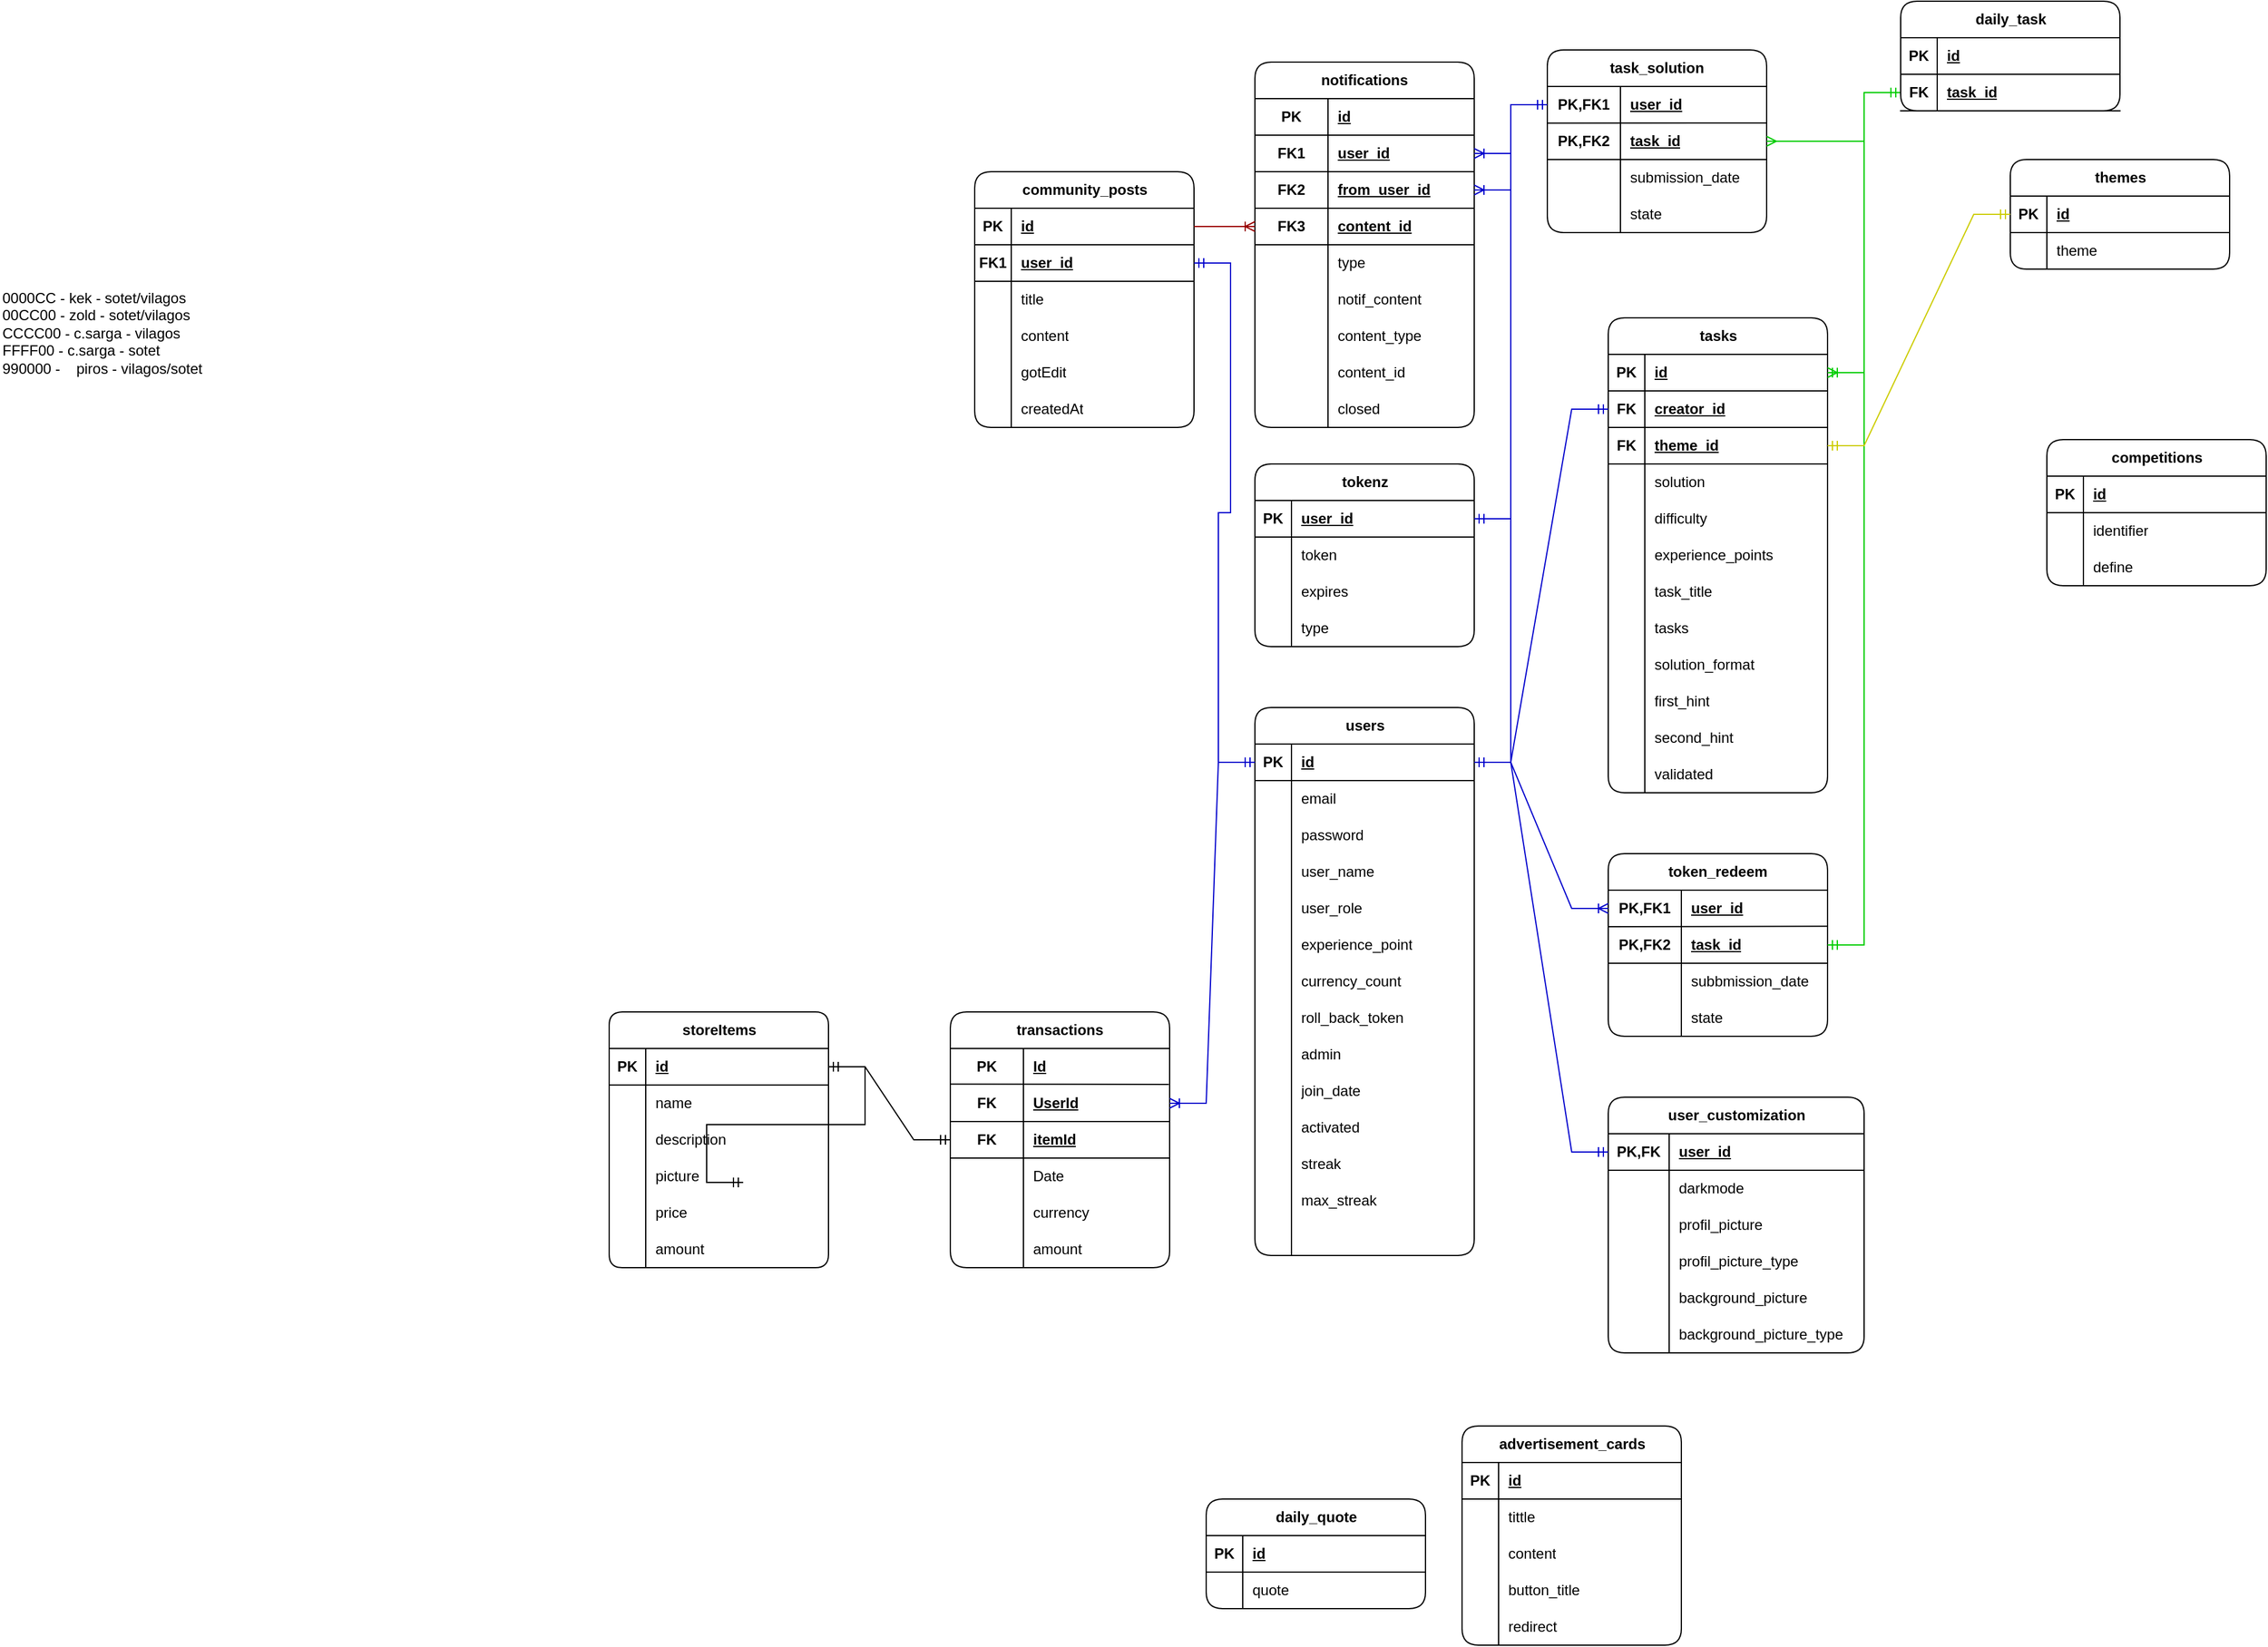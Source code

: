 <mxfile version="26.1.3">
  <diagram name="1 oldal" id="e9yA3d2W_bSYxeXp6wAZ">
    <mxGraphModel dx="4287" dy="918" grid="1" gridSize="10" guides="1" tooltips="1" connect="1" arrows="1" fold="1" page="1" pageScale="1" pageWidth="2600" pageHeight="2600" math="0" shadow="0">
      <root>
        <mxCell id="0" />
        <mxCell id="1" parent="0" />
        <mxCell id="A3S2AOkPveVyQOWsRvx6-29" value="users" style="shape=table;startSize=30;container=1;collapsible=1;childLayout=tableLayout;fixedRows=1;rowLines=0;fontStyle=1;align=center;resizeLast=1;html=1;rounded=1;" vertex="1" parent="1">
          <mxGeometry x="-1340" y="640" width="180" height="450" as="geometry" />
        </mxCell>
        <mxCell id="A3S2AOkPveVyQOWsRvx6-30" value="" style="shape=tableRow;horizontal=0;startSize=0;swimlaneHead=0;swimlaneBody=0;fillColor=none;collapsible=0;dropTarget=0;points=[[0,0.5],[1,0.5]];portConstraint=eastwest;top=0;left=0;right=0;bottom=1;" vertex="1" parent="A3S2AOkPveVyQOWsRvx6-29">
          <mxGeometry y="30" width="180" height="30" as="geometry" />
        </mxCell>
        <mxCell id="A3S2AOkPveVyQOWsRvx6-31" value="PK" style="shape=partialRectangle;connectable=0;fillColor=none;top=0;left=0;bottom=0;right=0;fontStyle=1;overflow=hidden;whiteSpace=wrap;html=1;" vertex="1" parent="A3S2AOkPveVyQOWsRvx6-30">
          <mxGeometry width="30" height="30" as="geometry">
            <mxRectangle width="30" height="30" as="alternateBounds" />
          </mxGeometry>
        </mxCell>
        <mxCell id="A3S2AOkPveVyQOWsRvx6-32" value="id" style="shape=partialRectangle;connectable=0;fillColor=none;top=0;left=0;bottom=0;right=0;align=left;spacingLeft=6;fontStyle=5;overflow=hidden;whiteSpace=wrap;html=1;" vertex="1" parent="A3S2AOkPveVyQOWsRvx6-30">
          <mxGeometry x="30" width="150" height="30" as="geometry">
            <mxRectangle width="150" height="30" as="alternateBounds" />
          </mxGeometry>
        </mxCell>
        <mxCell id="A3S2AOkPveVyQOWsRvx6-33" value="" style="shape=tableRow;horizontal=0;startSize=0;swimlaneHead=0;swimlaneBody=0;fillColor=none;collapsible=0;dropTarget=0;points=[[0,0.5],[1,0.5]];portConstraint=eastwest;top=0;left=0;right=0;bottom=0;" vertex="1" parent="A3S2AOkPveVyQOWsRvx6-29">
          <mxGeometry y="60" width="180" height="30" as="geometry" />
        </mxCell>
        <mxCell id="A3S2AOkPveVyQOWsRvx6-34" value="" style="shape=partialRectangle;connectable=0;fillColor=none;top=0;left=0;bottom=0;right=0;editable=1;overflow=hidden;whiteSpace=wrap;html=1;" vertex="1" parent="A3S2AOkPveVyQOWsRvx6-33">
          <mxGeometry width="30" height="30" as="geometry">
            <mxRectangle width="30" height="30" as="alternateBounds" />
          </mxGeometry>
        </mxCell>
        <mxCell id="A3S2AOkPveVyQOWsRvx6-35" value="email" style="shape=partialRectangle;connectable=0;fillColor=none;top=0;left=0;bottom=0;right=0;align=left;spacingLeft=6;overflow=hidden;whiteSpace=wrap;html=1;" vertex="1" parent="A3S2AOkPveVyQOWsRvx6-33">
          <mxGeometry x="30" width="150" height="30" as="geometry">
            <mxRectangle width="150" height="30" as="alternateBounds" />
          </mxGeometry>
        </mxCell>
        <mxCell id="A3S2AOkPveVyQOWsRvx6-36" value="" style="shape=tableRow;horizontal=0;startSize=0;swimlaneHead=0;swimlaneBody=0;fillColor=none;collapsible=0;dropTarget=0;points=[[0,0.5],[1,0.5]];portConstraint=eastwest;top=0;left=0;right=0;bottom=0;" vertex="1" parent="A3S2AOkPveVyQOWsRvx6-29">
          <mxGeometry y="90" width="180" height="30" as="geometry" />
        </mxCell>
        <mxCell id="A3S2AOkPveVyQOWsRvx6-37" value="" style="shape=partialRectangle;connectable=0;fillColor=none;top=0;left=0;bottom=0;right=0;editable=1;overflow=hidden;whiteSpace=wrap;html=1;" vertex="1" parent="A3S2AOkPveVyQOWsRvx6-36">
          <mxGeometry width="30" height="30" as="geometry">
            <mxRectangle width="30" height="30" as="alternateBounds" />
          </mxGeometry>
        </mxCell>
        <mxCell id="A3S2AOkPveVyQOWsRvx6-38" value="password" style="shape=partialRectangle;connectable=0;fillColor=none;top=0;left=0;bottom=0;right=0;align=left;spacingLeft=6;overflow=hidden;whiteSpace=wrap;html=1;" vertex="1" parent="A3S2AOkPveVyQOWsRvx6-36">
          <mxGeometry x="30" width="150" height="30" as="geometry">
            <mxRectangle width="150" height="30" as="alternateBounds" />
          </mxGeometry>
        </mxCell>
        <mxCell id="A3S2AOkPveVyQOWsRvx6-39" value="" style="shape=tableRow;horizontal=0;startSize=0;swimlaneHead=0;swimlaneBody=0;fillColor=none;collapsible=0;dropTarget=0;points=[[0,0.5],[1,0.5]];portConstraint=eastwest;top=0;left=0;right=0;bottom=0;" vertex="1" parent="A3S2AOkPveVyQOWsRvx6-29">
          <mxGeometry y="120" width="180" height="30" as="geometry" />
        </mxCell>
        <mxCell id="A3S2AOkPveVyQOWsRvx6-40" value="" style="shape=partialRectangle;connectable=0;fillColor=none;top=0;left=0;bottom=0;right=0;editable=1;overflow=hidden;whiteSpace=wrap;html=1;" vertex="1" parent="A3S2AOkPveVyQOWsRvx6-39">
          <mxGeometry width="30" height="30" as="geometry">
            <mxRectangle width="30" height="30" as="alternateBounds" />
          </mxGeometry>
        </mxCell>
        <mxCell id="A3S2AOkPveVyQOWsRvx6-41" value="user_name" style="shape=partialRectangle;connectable=0;fillColor=none;top=0;left=0;bottom=0;right=0;align=left;spacingLeft=6;overflow=hidden;whiteSpace=wrap;html=1;" vertex="1" parent="A3S2AOkPveVyQOWsRvx6-39">
          <mxGeometry x="30" width="150" height="30" as="geometry">
            <mxRectangle width="150" height="30" as="alternateBounds" />
          </mxGeometry>
        </mxCell>
        <mxCell id="A3S2AOkPveVyQOWsRvx6-69" style="shape=tableRow;horizontal=0;startSize=0;swimlaneHead=0;swimlaneBody=0;fillColor=none;collapsible=0;dropTarget=0;points=[[0,0.5],[1,0.5]];portConstraint=eastwest;top=0;left=0;right=0;bottom=0;" vertex="1" parent="A3S2AOkPveVyQOWsRvx6-29">
          <mxGeometry y="150" width="180" height="30" as="geometry" />
        </mxCell>
        <mxCell id="A3S2AOkPveVyQOWsRvx6-70" style="shape=partialRectangle;connectable=0;fillColor=none;top=0;left=0;bottom=0;right=0;editable=1;overflow=hidden;whiteSpace=wrap;html=1;" vertex="1" parent="A3S2AOkPveVyQOWsRvx6-69">
          <mxGeometry width="30" height="30" as="geometry">
            <mxRectangle width="30" height="30" as="alternateBounds" />
          </mxGeometry>
        </mxCell>
        <mxCell id="A3S2AOkPveVyQOWsRvx6-71" value="user_role" style="shape=partialRectangle;connectable=0;fillColor=none;top=0;left=0;bottom=0;right=0;align=left;spacingLeft=6;overflow=hidden;whiteSpace=wrap;html=1;" vertex="1" parent="A3S2AOkPveVyQOWsRvx6-69">
          <mxGeometry x="30" width="150" height="30" as="geometry">
            <mxRectangle width="150" height="30" as="alternateBounds" />
          </mxGeometry>
        </mxCell>
        <mxCell id="A3S2AOkPveVyQOWsRvx6-72" style="shape=tableRow;horizontal=0;startSize=0;swimlaneHead=0;swimlaneBody=0;fillColor=none;collapsible=0;dropTarget=0;points=[[0,0.5],[1,0.5]];portConstraint=eastwest;top=0;left=0;right=0;bottom=0;" vertex="1" parent="A3S2AOkPveVyQOWsRvx6-29">
          <mxGeometry y="180" width="180" height="30" as="geometry" />
        </mxCell>
        <mxCell id="A3S2AOkPveVyQOWsRvx6-73" style="shape=partialRectangle;connectable=0;fillColor=none;top=0;left=0;bottom=0;right=0;editable=1;overflow=hidden;whiteSpace=wrap;html=1;" vertex="1" parent="A3S2AOkPveVyQOWsRvx6-72">
          <mxGeometry width="30" height="30" as="geometry">
            <mxRectangle width="30" height="30" as="alternateBounds" />
          </mxGeometry>
        </mxCell>
        <mxCell id="A3S2AOkPveVyQOWsRvx6-74" value="experience_point" style="shape=partialRectangle;connectable=0;fillColor=none;top=0;left=0;bottom=0;right=0;align=left;spacingLeft=6;overflow=hidden;whiteSpace=wrap;html=1;" vertex="1" parent="A3S2AOkPveVyQOWsRvx6-72">
          <mxGeometry x="30" width="150" height="30" as="geometry">
            <mxRectangle width="150" height="30" as="alternateBounds" />
          </mxGeometry>
        </mxCell>
        <mxCell id="A3S2AOkPveVyQOWsRvx6-75" style="shape=tableRow;horizontal=0;startSize=0;swimlaneHead=0;swimlaneBody=0;fillColor=none;collapsible=0;dropTarget=0;points=[[0,0.5],[1,0.5]];portConstraint=eastwest;top=0;left=0;right=0;bottom=0;" vertex="1" parent="A3S2AOkPveVyQOWsRvx6-29">
          <mxGeometry y="210" width="180" height="30" as="geometry" />
        </mxCell>
        <mxCell id="A3S2AOkPveVyQOWsRvx6-76" style="shape=partialRectangle;connectable=0;fillColor=none;top=0;left=0;bottom=0;right=0;editable=1;overflow=hidden;whiteSpace=wrap;html=1;" vertex="1" parent="A3S2AOkPveVyQOWsRvx6-75">
          <mxGeometry width="30" height="30" as="geometry">
            <mxRectangle width="30" height="30" as="alternateBounds" />
          </mxGeometry>
        </mxCell>
        <mxCell id="A3S2AOkPveVyQOWsRvx6-77" value="currency_count" style="shape=partialRectangle;connectable=0;fillColor=none;top=0;left=0;bottom=0;right=0;align=left;spacingLeft=6;overflow=hidden;whiteSpace=wrap;html=1;" vertex="1" parent="A3S2AOkPveVyQOWsRvx6-75">
          <mxGeometry x="30" width="150" height="30" as="geometry">
            <mxRectangle width="150" height="30" as="alternateBounds" />
          </mxGeometry>
        </mxCell>
        <mxCell id="A3S2AOkPveVyQOWsRvx6-78" style="shape=tableRow;horizontal=0;startSize=0;swimlaneHead=0;swimlaneBody=0;fillColor=none;collapsible=0;dropTarget=0;points=[[0,0.5],[1,0.5]];portConstraint=eastwest;top=0;left=0;right=0;bottom=0;" vertex="1" parent="A3S2AOkPveVyQOWsRvx6-29">
          <mxGeometry y="240" width="180" height="30" as="geometry" />
        </mxCell>
        <mxCell id="A3S2AOkPveVyQOWsRvx6-79" style="shape=partialRectangle;connectable=0;fillColor=none;top=0;left=0;bottom=0;right=0;editable=1;overflow=hidden;whiteSpace=wrap;html=1;" vertex="1" parent="A3S2AOkPveVyQOWsRvx6-78">
          <mxGeometry width="30" height="30" as="geometry">
            <mxRectangle width="30" height="30" as="alternateBounds" />
          </mxGeometry>
        </mxCell>
        <mxCell id="A3S2AOkPveVyQOWsRvx6-80" value="roll_back_token" style="shape=partialRectangle;connectable=0;fillColor=none;top=0;left=0;bottom=0;right=0;align=left;spacingLeft=6;overflow=hidden;whiteSpace=wrap;html=1;" vertex="1" parent="A3S2AOkPveVyQOWsRvx6-78">
          <mxGeometry x="30" width="150" height="30" as="geometry">
            <mxRectangle width="150" height="30" as="alternateBounds" />
          </mxGeometry>
        </mxCell>
        <mxCell id="A3S2AOkPveVyQOWsRvx6-81" style="shape=tableRow;horizontal=0;startSize=0;swimlaneHead=0;swimlaneBody=0;fillColor=none;collapsible=0;dropTarget=0;points=[[0,0.5],[1,0.5]];portConstraint=eastwest;top=0;left=0;right=0;bottom=0;" vertex="1" parent="A3S2AOkPveVyQOWsRvx6-29">
          <mxGeometry y="270" width="180" height="30" as="geometry" />
        </mxCell>
        <mxCell id="A3S2AOkPveVyQOWsRvx6-82" style="shape=partialRectangle;connectable=0;fillColor=none;top=0;left=0;bottom=0;right=0;editable=1;overflow=hidden;whiteSpace=wrap;html=1;" vertex="1" parent="A3S2AOkPveVyQOWsRvx6-81">
          <mxGeometry width="30" height="30" as="geometry">
            <mxRectangle width="30" height="30" as="alternateBounds" />
          </mxGeometry>
        </mxCell>
        <mxCell id="A3S2AOkPveVyQOWsRvx6-83" value="admin" style="shape=partialRectangle;connectable=0;fillColor=none;top=0;left=0;bottom=0;right=0;align=left;spacingLeft=6;overflow=hidden;whiteSpace=wrap;html=1;" vertex="1" parent="A3S2AOkPveVyQOWsRvx6-81">
          <mxGeometry x="30" width="150" height="30" as="geometry">
            <mxRectangle width="150" height="30" as="alternateBounds" />
          </mxGeometry>
        </mxCell>
        <mxCell id="A3S2AOkPveVyQOWsRvx6-84" style="shape=tableRow;horizontal=0;startSize=0;swimlaneHead=0;swimlaneBody=0;fillColor=none;collapsible=0;dropTarget=0;points=[[0,0.5],[1,0.5]];portConstraint=eastwest;top=0;left=0;right=0;bottom=0;" vertex="1" parent="A3S2AOkPveVyQOWsRvx6-29">
          <mxGeometry y="300" width="180" height="30" as="geometry" />
        </mxCell>
        <mxCell id="A3S2AOkPveVyQOWsRvx6-85" style="shape=partialRectangle;connectable=0;fillColor=none;top=0;left=0;bottom=0;right=0;editable=1;overflow=hidden;whiteSpace=wrap;html=1;" vertex="1" parent="A3S2AOkPveVyQOWsRvx6-84">
          <mxGeometry width="30" height="30" as="geometry">
            <mxRectangle width="30" height="30" as="alternateBounds" />
          </mxGeometry>
        </mxCell>
        <mxCell id="A3S2AOkPveVyQOWsRvx6-86" value="join_date" style="shape=partialRectangle;connectable=0;fillColor=none;top=0;left=0;bottom=0;right=0;align=left;spacingLeft=6;overflow=hidden;whiteSpace=wrap;html=1;" vertex="1" parent="A3S2AOkPveVyQOWsRvx6-84">
          <mxGeometry x="30" width="150" height="30" as="geometry">
            <mxRectangle width="150" height="30" as="alternateBounds" />
          </mxGeometry>
        </mxCell>
        <mxCell id="A3S2AOkPveVyQOWsRvx6-87" style="shape=tableRow;horizontal=0;startSize=0;swimlaneHead=0;swimlaneBody=0;fillColor=none;collapsible=0;dropTarget=0;points=[[0,0.5],[1,0.5]];portConstraint=eastwest;top=0;left=0;right=0;bottom=0;" vertex="1" parent="A3S2AOkPveVyQOWsRvx6-29">
          <mxGeometry y="330" width="180" height="30" as="geometry" />
        </mxCell>
        <mxCell id="A3S2AOkPveVyQOWsRvx6-88" style="shape=partialRectangle;connectable=0;fillColor=none;top=0;left=0;bottom=0;right=0;editable=1;overflow=hidden;whiteSpace=wrap;html=1;" vertex="1" parent="A3S2AOkPveVyQOWsRvx6-87">
          <mxGeometry width="30" height="30" as="geometry">
            <mxRectangle width="30" height="30" as="alternateBounds" />
          </mxGeometry>
        </mxCell>
        <mxCell id="A3S2AOkPveVyQOWsRvx6-89" value="activated" style="shape=partialRectangle;connectable=0;fillColor=none;top=0;left=0;bottom=0;right=0;align=left;spacingLeft=6;overflow=hidden;whiteSpace=wrap;html=1;" vertex="1" parent="A3S2AOkPveVyQOWsRvx6-87">
          <mxGeometry x="30" width="150" height="30" as="geometry">
            <mxRectangle width="150" height="30" as="alternateBounds" />
          </mxGeometry>
        </mxCell>
        <mxCell id="A3S2AOkPveVyQOWsRvx6-90" style="shape=tableRow;horizontal=0;startSize=0;swimlaneHead=0;swimlaneBody=0;fillColor=none;collapsible=0;dropTarget=0;points=[[0,0.5],[1,0.5]];portConstraint=eastwest;top=0;left=0;right=0;bottom=0;" vertex="1" parent="A3S2AOkPveVyQOWsRvx6-29">
          <mxGeometry y="360" width="180" height="30" as="geometry" />
        </mxCell>
        <mxCell id="A3S2AOkPveVyQOWsRvx6-91" style="shape=partialRectangle;connectable=0;fillColor=none;top=0;left=0;bottom=0;right=0;editable=1;overflow=hidden;whiteSpace=wrap;html=1;" vertex="1" parent="A3S2AOkPveVyQOWsRvx6-90">
          <mxGeometry width="30" height="30" as="geometry">
            <mxRectangle width="30" height="30" as="alternateBounds" />
          </mxGeometry>
        </mxCell>
        <mxCell id="A3S2AOkPveVyQOWsRvx6-92" value="streak" style="shape=partialRectangle;connectable=0;fillColor=none;top=0;left=0;bottom=0;right=0;align=left;spacingLeft=6;overflow=hidden;whiteSpace=wrap;html=1;" vertex="1" parent="A3S2AOkPveVyQOWsRvx6-90">
          <mxGeometry x="30" width="150" height="30" as="geometry">
            <mxRectangle width="150" height="30" as="alternateBounds" />
          </mxGeometry>
        </mxCell>
        <mxCell id="A3S2AOkPveVyQOWsRvx6-93" style="shape=tableRow;horizontal=0;startSize=0;swimlaneHead=0;swimlaneBody=0;fillColor=none;collapsible=0;dropTarget=0;points=[[0,0.5],[1,0.5]];portConstraint=eastwest;top=0;left=0;right=0;bottom=0;" vertex="1" parent="A3S2AOkPveVyQOWsRvx6-29">
          <mxGeometry y="390" width="180" height="30" as="geometry" />
        </mxCell>
        <mxCell id="A3S2AOkPveVyQOWsRvx6-94" style="shape=partialRectangle;connectable=0;fillColor=none;top=0;left=0;bottom=0;right=0;editable=1;overflow=hidden;whiteSpace=wrap;html=1;" vertex="1" parent="A3S2AOkPveVyQOWsRvx6-93">
          <mxGeometry width="30" height="30" as="geometry">
            <mxRectangle width="30" height="30" as="alternateBounds" />
          </mxGeometry>
        </mxCell>
        <mxCell id="A3S2AOkPveVyQOWsRvx6-95" value="max_streak" style="shape=partialRectangle;connectable=0;fillColor=none;top=0;left=0;bottom=0;right=0;align=left;spacingLeft=6;overflow=hidden;whiteSpace=wrap;html=1;" vertex="1" parent="A3S2AOkPveVyQOWsRvx6-93">
          <mxGeometry x="30" width="150" height="30" as="geometry">
            <mxRectangle width="150" height="30" as="alternateBounds" />
          </mxGeometry>
        </mxCell>
        <mxCell id="A3S2AOkPveVyQOWsRvx6-210" style="shape=tableRow;horizontal=0;startSize=0;swimlaneHead=0;swimlaneBody=0;fillColor=none;collapsible=0;dropTarget=0;points=[[0,0.5],[1,0.5]];portConstraint=eastwest;top=0;left=0;right=0;bottom=0;" vertex="1" parent="A3S2AOkPveVyQOWsRvx6-29">
          <mxGeometry y="420" width="180" height="30" as="geometry" />
        </mxCell>
        <mxCell id="A3S2AOkPveVyQOWsRvx6-211" style="shape=partialRectangle;connectable=0;fillColor=none;top=0;left=0;bottom=0;right=0;editable=1;overflow=hidden;whiteSpace=wrap;html=1;" vertex="1" parent="A3S2AOkPveVyQOWsRvx6-210">
          <mxGeometry width="30" height="30" as="geometry">
            <mxRectangle width="30" height="30" as="alternateBounds" />
          </mxGeometry>
        </mxCell>
        <mxCell id="A3S2AOkPveVyQOWsRvx6-212" style="shape=partialRectangle;connectable=0;fillColor=none;top=0;left=0;bottom=0;right=0;align=left;spacingLeft=6;overflow=hidden;whiteSpace=wrap;html=1;" vertex="1" parent="A3S2AOkPveVyQOWsRvx6-210">
          <mxGeometry x="30" width="150" height="30" as="geometry">
            <mxRectangle width="150" height="30" as="alternateBounds" />
          </mxGeometry>
        </mxCell>
        <mxCell id="A3S2AOkPveVyQOWsRvx6-96" value="user_customization" style="shape=table;startSize=30;container=1;collapsible=1;childLayout=tableLayout;fixedRows=1;rowLines=0;fontStyle=1;align=center;resizeLast=1;html=1;rounded=1;" vertex="1" parent="1">
          <mxGeometry x="-1050" y="960" width="210" height="210" as="geometry" />
        </mxCell>
        <mxCell id="A3S2AOkPveVyQOWsRvx6-97" value="" style="shape=tableRow;horizontal=0;startSize=0;swimlaneHead=0;swimlaneBody=0;fillColor=none;collapsible=0;dropTarget=0;points=[[0,0.5],[1,0.5]];portConstraint=eastwest;top=0;left=0;right=0;bottom=1;" vertex="1" parent="A3S2AOkPveVyQOWsRvx6-96">
          <mxGeometry y="30" width="210" height="30" as="geometry" />
        </mxCell>
        <mxCell id="A3S2AOkPveVyQOWsRvx6-98" value="PK,FK" style="shape=partialRectangle;connectable=0;fillColor=none;top=0;left=0;bottom=0;right=0;fontStyle=1;overflow=hidden;whiteSpace=wrap;html=1;" vertex="1" parent="A3S2AOkPveVyQOWsRvx6-97">
          <mxGeometry width="50" height="30" as="geometry">
            <mxRectangle width="50" height="30" as="alternateBounds" />
          </mxGeometry>
        </mxCell>
        <mxCell id="A3S2AOkPveVyQOWsRvx6-99" value="user_id" style="shape=partialRectangle;connectable=0;fillColor=none;top=0;left=0;bottom=0;right=0;align=left;spacingLeft=6;fontStyle=5;overflow=hidden;whiteSpace=wrap;html=1;" vertex="1" parent="A3S2AOkPveVyQOWsRvx6-97">
          <mxGeometry x="50" width="160" height="30" as="geometry">
            <mxRectangle width="160" height="30" as="alternateBounds" />
          </mxGeometry>
        </mxCell>
        <mxCell id="A3S2AOkPveVyQOWsRvx6-100" value="" style="shape=tableRow;horizontal=0;startSize=0;swimlaneHead=0;swimlaneBody=0;fillColor=none;collapsible=0;dropTarget=0;points=[[0,0.5],[1,0.5]];portConstraint=eastwest;top=0;left=0;right=0;bottom=0;" vertex="1" parent="A3S2AOkPveVyQOWsRvx6-96">
          <mxGeometry y="60" width="210" height="30" as="geometry" />
        </mxCell>
        <mxCell id="A3S2AOkPveVyQOWsRvx6-101" value="" style="shape=partialRectangle;connectable=0;fillColor=none;top=0;left=0;bottom=0;right=0;editable=1;overflow=hidden;whiteSpace=wrap;html=1;" vertex="1" parent="A3S2AOkPveVyQOWsRvx6-100">
          <mxGeometry width="50" height="30" as="geometry">
            <mxRectangle width="50" height="30" as="alternateBounds" />
          </mxGeometry>
        </mxCell>
        <mxCell id="A3S2AOkPveVyQOWsRvx6-102" value="darkmode" style="shape=partialRectangle;connectable=0;fillColor=none;top=0;left=0;bottom=0;right=0;align=left;spacingLeft=6;overflow=hidden;whiteSpace=wrap;html=1;" vertex="1" parent="A3S2AOkPveVyQOWsRvx6-100">
          <mxGeometry x="50" width="160" height="30" as="geometry">
            <mxRectangle width="160" height="30" as="alternateBounds" />
          </mxGeometry>
        </mxCell>
        <mxCell id="A3S2AOkPveVyQOWsRvx6-103" value="" style="shape=tableRow;horizontal=0;startSize=0;swimlaneHead=0;swimlaneBody=0;fillColor=none;collapsible=0;dropTarget=0;points=[[0,0.5],[1,0.5]];portConstraint=eastwest;top=0;left=0;right=0;bottom=0;" vertex="1" parent="A3S2AOkPveVyQOWsRvx6-96">
          <mxGeometry y="90" width="210" height="30" as="geometry" />
        </mxCell>
        <mxCell id="A3S2AOkPveVyQOWsRvx6-104" value="" style="shape=partialRectangle;connectable=0;fillColor=none;top=0;left=0;bottom=0;right=0;editable=1;overflow=hidden;whiteSpace=wrap;html=1;" vertex="1" parent="A3S2AOkPveVyQOWsRvx6-103">
          <mxGeometry width="50" height="30" as="geometry">
            <mxRectangle width="50" height="30" as="alternateBounds" />
          </mxGeometry>
        </mxCell>
        <mxCell id="A3S2AOkPveVyQOWsRvx6-105" value="profil_picture" style="shape=partialRectangle;connectable=0;fillColor=none;top=0;left=0;bottom=0;right=0;align=left;spacingLeft=6;overflow=hidden;whiteSpace=wrap;html=1;" vertex="1" parent="A3S2AOkPveVyQOWsRvx6-103">
          <mxGeometry x="50" width="160" height="30" as="geometry">
            <mxRectangle width="160" height="30" as="alternateBounds" />
          </mxGeometry>
        </mxCell>
        <mxCell id="A3S2AOkPveVyQOWsRvx6-106" value="" style="shape=tableRow;horizontal=0;startSize=0;swimlaneHead=0;swimlaneBody=0;fillColor=none;collapsible=0;dropTarget=0;points=[[0,0.5],[1,0.5]];portConstraint=eastwest;top=0;left=0;right=0;bottom=0;" vertex="1" parent="A3S2AOkPveVyQOWsRvx6-96">
          <mxGeometry y="120" width="210" height="30" as="geometry" />
        </mxCell>
        <mxCell id="A3S2AOkPveVyQOWsRvx6-107" value="" style="shape=partialRectangle;connectable=0;fillColor=none;top=0;left=0;bottom=0;right=0;editable=1;overflow=hidden;whiteSpace=wrap;html=1;" vertex="1" parent="A3S2AOkPveVyQOWsRvx6-106">
          <mxGeometry width="50" height="30" as="geometry">
            <mxRectangle width="50" height="30" as="alternateBounds" />
          </mxGeometry>
        </mxCell>
        <mxCell id="A3S2AOkPveVyQOWsRvx6-108" value="profil_picture_type" style="shape=partialRectangle;connectable=0;fillColor=none;top=0;left=0;bottom=0;right=0;align=left;spacingLeft=6;overflow=hidden;whiteSpace=wrap;html=1;" vertex="1" parent="A3S2AOkPveVyQOWsRvx6-106">
          <mxGeometry x="50" width="160" height="30" as="geometry">
            <mxRectangle width="160" height="30" as="alternateBounds" />
          </mxGeometry>
        </mxCell>
        <mxCell id="A3S2AOkPveVyQOWsRvx6-112" style="shape=tableRow;horizontal=0;startSize=0;swimlaneHead=0;swimlaneBody=0;fillColor=none;collapsible=0;dropTarget=0;points=[[0,0.5],[1,0.5]];portConstraint=eastwest;top=0;left=0;right=0;bottom=0;" vertex="1" parent="A3S2AOkPveVyQOWsRvx6-96">
          <mxGeometry y="150" width="210" height="30" as="geometry" />
        </mxCell>
        <mxCell id="A3S2AOkPveVyQOWsRvx6-113" style="shape=partialRectangle;connectable=0;fillColor=none;top=0;left=0;bottom=0;right=0;editable=1;overflow=hidden;whiteSpace=wrap;html=1;" vertex="1" parent="A3S2AOkPveVyQOWsRvx6-112">
          <mxGeometry width="50" height="30" as="geometry">
            <mxRectangle width="50" height="30" as="alternateBounds" />
          </mxGeometry>
        </mxCell>
        <mxCell id="A3S2AOkPveVyQOWsRvx6-114" value="background_picture" style="shape=partialRectangle;connectable=0;fillColor=none;top=0;left=0;bottom=0;right=0;align=left;spacingLeft=6;overflow=hidden;whiteSpace=wrap;html=1;" vertex="1" parent="A3S2AOkPveVyQOWsRvx6-112">
          <mxGeometry x="50" width="160" height="30" as="geometry">
            <mxRectangle width="160" height="30" as="alternateBounds" />
          </mxGeometry>
        </mxCell>
        <mxCell id="A3S2AOkPveVyQOWsRvx6-115" style="shape=tableRow;horizontal=0;startSize=0;swimlaneHead=0;swimlaneBody=0;fillColor=none;collapsible=0;dropTarget=0;points=[[0,0.5],[1,0.5]];portConstraint=eastwest;top=0;left=0;right=0;bottom=0;" vertex="1" parent="A3S2AOkPveVyQOWsRvx6-96">
          <mxGeometry y="180" width="210" height="30" as="geometry" />
        </mxCell>
        <mxCell id="A3S2AOkPveVyQOWsRvx6-116" style="shape=partialRectangle;connectable=0;fillColor=none;top=0;left=0;bottom=0;right=0;editable=1;overflow=hidden;whiteSpace=wrap;html=1;" vertex="1" parent="A3S2AOkPveVyQOWsRvx6-115">
          <mxGeometry width="50" height="30" as="geometry">
            <mxRectangle width="50" height="30" as="alternateBounds" />
          </mxGeometry>
        </mxCell>
        <mxCell id="A3S2AOkPveVyQOWsRvx6-117" value="background_picture_type" style="shape=partialRectangle;connectable=0;fillColor=none;top=0;left=0;bottom=0;right=0;align=left;spacingLeft=6;overflow=hidden;whiteSpace=wrap;html=1;" vertex="1" parent="A3S2AOkPveVyQOWsRvx6-115">
          <mxGeometry x="50" width="160" height="30" as="geometry">
            <mxRectangle width="160" height="30" as="alternateBounds" />
          </mxGeometry>
        </mxCell>
        <mxCell id="A3S2AOkPveVyQOWsRvx6-121" value="" style="edgeStyle=entityRelationEdgeStyle;fontSize=12;html=1;endArrow=ERmandOne;startArrow=ERmandOne;rounded=0;exitX=1;exitY=0.5;exitDx=0;exitDy=0;entryX=0;entryY=0.5;entryDx=0;entryDy=0;fillColor=#dae8fc;strokeColor=light-dark(#0000CC,#0000CC);" edge="1" parent="1" source="A3S2AOkPveVyQOWsRvx6-30" target="A3S2AOkPveVyQOWsRvx6-97">
          <mxGeometry width="100" height="100" relative="1" as="geometry">
            <mxPoint x="-1100" y="1090" as="sourcePoint" />
            <mxPoint x="-1000" y="990" as="targetPoint" />
            <Array as="points">
              <mxPoint x="-1050" y="990" />
            </Array>
          </mxGeometry>
        </mxCell>
        <mxCell id="A3S2AOkPveVyQOWsRvx6-122" value="tokenz" style="shape=table;startSize=30;container=1;collapsible=1;childLayout=tableLayout;fixedRows=1;rowLines=0;fontStyle=1;align=center;resizeLast=1;html=1;rounded=1;" vertex="1" parent="1">
          <mxGeometry x="-1340" y="440" width="180" height="150" as="geometry" />
        </mxCell>
        <mxCell id="A3S2AOkPveVyQOWsRvx6-123" value="" style="shape=tableRow;horizontal=0;startSize=0;swimlaneHead=0;swimlaneBody=0;fillColor=none;collapsible=0;dropTarget=0;points=[[0,0.5],[1,0.5]];portConstraint=eastwest;top=0;left=0;right=0;bottom=1;" vertex="1" parent="A3S2AOkPveVyQOWsRvx6-122">
          <mxGeometry y="30" width="180" height="30" as="geometry" />
        </mxCell>
        <mxCell id="A3S2AOkPveVyQOWsRvx6-124" value="PK" style="shape=partialRectangle;connectable=0;fillColor=none;top=0;left=0;bottom=0;right=0;fontStyle=1;overflow=hidden;whiteSpace=wrap;html=1;" vertex="1" parent="A3S2AOkPveVyQOWsRvx6-123">
          <mxGeometry width="30" height="30" as="geometry">
            <mxRectangle width="30" height="30" as="alternateBounds" />
          </mxGeometry>
        </mxCell>
        <mxCell id="A3S2AOkPveVyQOWsRvx6-125" value="user_id" style="shape=partialRectangle;connectable=0;fillColor=none;top=0;left=0;bottom=0;right=0;align=left;spacingLeft=6;fontStyle=5;overflow=hidden;whiteSpace=wrap;html=1;" vertex="1" parent="A3S2AOkPveVyQOWsRvx6-123">
          <mxGeometry x="30" width="150" height="30" as="geometry">
            <mxRectangle width="150" height="30" as="alternateBounds" />
          </mxGeometry>
        </mxCell>
        <mxCell id="A3S2AOkPveVyQOWsRvx6-126" value="" style="shape=tableRow;horizontal=0;startSize=0;swimlaneHead=0;swimlaneBody=0;fillColor=none;collapsible=0;dropTarget=0;points=[[0,0.5],[1,0.5]];portConstraint=eastwest;top=0;left=0;right=0;bottom=0;" vertex="1" parent="A3S2AOkPveVyQOWsRvx6-122">
          <mxGeometry y="60" width="180" height="30" as="geometry" />
        </mxCell>
        <mxCell id="A3S2AOkPveVyQOWsRvx6-127" value="" style="shape=partialRectangle;connectable=0;fillColor=none;top=0;left=0;bottom=0;right=0;editable=1;overflow=hidden;whiteSpace=wrap;html=1;" vertex="1" parent="A3S2AOkPveVyQOWsRvx6-126">
          <mxGeometry width="30" height="30" as="geometry">
            <mxRectangle width="30" height="30" as="alternateBounds" />
          </mxGeometry>
        </mxCell>
        <mxCell id="A3S2AOkPveVyQOWsRvx6-128" value="token" style="shape=partialRectangle;connectable=0;fillColor=none;top=0;left=0;bottom=0;right=0;align=left;spacingLeft=6;overflow=hidden;whiteSpace=wrap;html=1;" vertex="1" parent="A3S2AOkPveVyQOWsRvx6-126">
          <mxGeometry x="30" width="150" height="30" as="geometry">
            <mxRectangle width="150" height="30" as="alternateBounds" />
          </mxGeometry>
        </mxCell>
        <mxCell id="A3S2AOkPveVyQOWsRvx6-193" style="shape=tableRow;horizontal=0;startSize=0;swimlaneHead=0;swimlaneBody=0;fillColor=none;collapsible=0;dropTarget=0;points=[[0,0.5],[1,0.5]];portConstraint=eastwest;top=0;left=0;right=0;bottom=0;" vertex="1" parent="A3S2AOkPveVyQOWsRvx6-122">
          <mxGeometry y="90" width="180" height="30" as="geometry" />
        </mxCell>
        <mxCell id="A3S2AOkPveVyQOWsRvx6-194" style="shape=partialRectangle;connectable=0;fillColor=none;top=0;left=0;bottom=0;right=0;editable=1;overflow=hidden;whiteSpace=wrap;html=1;" vertex="1" parent="A3S2AOkPveVyQOWsRvx6-193">
          <mxGeometry width="30" height="30" as="geometry">
            <mxRectangle width="30" height="30" as="alternateBounds" />
          </mxGeometry>
        </mxCell>
        <mxCell id="A3S2AOkPveVyQOWsRvx6-195" value="expires" style="shape=partialRectangle;connectable=0;fillColor=none;top=0;left=0;bottom=0;right=0;align=left;spacingLeft=6;overflow=hidden;whiteSpace=wrap;html=1;" vertex="1" parent="A3S2AOkPveVyQOWsRvx6-193">
          <mxGeometry x="30" width="150" height="30" as="geometry">
            <mxRectangle width="150" height="30" as="alternateBounds" />
          </mxGeometry>
        </mxCell>
        <mxCell id="A3S2AOkPveVyQOWsRvx6-190" style="shape=tableRow;horizontal=0;startSize=0;swimlaneHead=0;swimlaneBody=0;fillColor=none;collapsible=0;dropTarget=0;points=[[0,0.5],[1,0.5]];portConstraint=eastwest;top=0;left=0;right=0;bottom=0;" vertex="1" parent="A3S2AOkPveVyQOWsRvx6-122">
          <mxGeometry y="120" width="180" height="30" as="geometry" />
        </mxCell>
        <mxCell id="A3S2AOkPveVyQOWsRvx6-191" style="shape=partialRectangle;connectable=0;fillColor=none;top=0;left=0;bottom=0;right=0;editable=1;overflow=hidden;whiteSpace=wrap;html=1;" vertex="1" parent="A3S2AOkPveVyQOWsRvx6-190">
          <mxGeometry width="30" height="30" as="geometry">
            <mxRectangle width="30" height="30" as="alternateBounds" />
          </mxGeometry>
        </mxCell>
        <mxCell id="A3S2AOkPveVyQOWsRvx6-192" value="type" style="shape=partialRectangle;connectable=0;fillColor=none;top=0;left=0;bottom=0;right=0;align=left;spacingLeft=6;overflow=hidden;whiteSpace=wrap;html=1;" vertex="1" parent="A3S2AOkPveVyQOWsRvx6-190">
          <mxGeometry x="30" width="150" height="30" as="geometry">
            <mxRectangle width="150" height="30" as="alternateBounds" />
          </mxGeometry>
        </mxCell>
        <mxCell id="A3S2AOkPveVyQOWsRvx6-135" value="transactions" style="shape=table;startSize=30;container=1;collapsible=1;childLayout=tableLayout;fixedRows=1;rowLines=0;fontStyle=1;align=center;resizeLast=1;html=1;whiteSpace=wrap;rounded=1;" vertex="1" parent="1">
          <mxGeometry x="-1590" y="890" width="180" height="210" as="geometry" />
        </mxCell>
        <mxCell id="A3S2AOkPveVyQOWsRvx6-136" value="" style="shape=tableRow;horizontal=0;startSize=0;swimlaneHead=0;swimlaneBody=0;fillColor=none;collapsible=0;dropTarget=0;points=[[0,0.5],[1,0.5]];portConstraint=eastwest;top=0;left=0;right=0;bottom=0;html=1;labelBorderColor=default;labelBackgroundColor=none;swimlaneFillColor=none;rounded=0;" vertex="1" parent="A3S2AOkPveVyQOWsRvx6-135">
          <mxGeometry y="30" width="180" height="30" as="geometry" />
        </mxCell>
        <mxCell id="A3S2AOkPveVyQOWsRvx6-137" value="PK" style="shape=partialRectangle;connectable=0;fillColor=none;top=0;left=0;bottom=0;right=0;fontStyle=1;overflow=hidden;html=1;whiteSpace=wrap;" vertex="1" parent="A3S2AOkPveVyQOWsRvx6-136">
          <mxGeometry width="60" height="30" as="geometry">
            <mxRectangle width="60" height="30" as="alternateBounds" />
          </mxGeometry>
        </mxCell>
        <mxCell id="A3S2AOkPveVyQOWsRvx6-138" value="Id" style="shape=partialRectangle;connectable=0;fillColor=none;top=0;left=0;bottom=0;right=0;align=left;spacingLeft=6;fontStyle=5;overflow=hidden;html=1;whiteSpace=wrap;" vertex="1" parent="A3S2AOkPveVyQOWsRvx6-136">
          <mxGeometry x="60" width="120" height="30" as="geometry">
            <mxRectangle width="120" height="30" as="alternateBounds" />
          </mxGeometry>
        </mxCell>
        <mxCell id="A3S2AOkPveVyQOWsRvx6-139" value="" style="shape=tableRow;horizontal=0;startSize=0;swimlaneHead=0;swimlaneBody=0;fillColor=none;collapsible=0;dropTarget=0;points=[[0,0.5],[1,0.5]];portConstraint=eastwest;top=0;left=0;right=0;bottom=1;html=1;" vertex="1" parent="A3S2AOkPveVyQOWsRvx6-135">
          <mxGeometry y="60" width="180" height="30" as="geometry" />
        </mxCell>
        <mxCell id="A3S2AOkPveVyQOWsRvx6-140" value="FK" style="shape=partialRectangle;connectable=0;fillColor=none;top=0;left=0;bottom=0;right=0;fontStyle=1;overflow=hidden;html=1;whiteSpace=wrap;" vertex="1" parent="A3S2AOkPveVyQOWsRvx6-139">
          <mxGeometry width="60" height="30" as="geometry">
            <mxRectangle width="60" height="30" as="alternateBounds" />
          </mxGeometry>
        </mxCell>
        <mxCell id="A3S2AOkPveVyQOWsRvx6-141" value="UserId" style="shape=partialRectangle;connectable=0;fillColor=none;top=0;left=0;bottom=0;right=0;align=left;spacingLeft=6;fontStyle=5;overflow=hidden;html=1;whiteSpace=wrap;" vertex="1" parent="A3S2AOkPveVyQOWsRvx6-139">
          <mxGeometry x="60" width="120" height="30" as="geometry">
            <mxRectangle width="120" height="30" as="alternateBounds" />
          </mxGeometry>
        </mxCell>
        <mxCell id="A3S2AOkPveVyQOWsRvx6-184" style="shape=tableRow;horizontal=0;startSize=0;swimlaneHead=0;swimlaneBody=0;fillColor=none;collapsible=0;dropTarget=0;points=[[0,0.5],[1,0.5]];portConstraint=eastwest;top=0;left=0;right=0;bottom=1;html=1;" vertex="1" parent="A3S2AOkPveVyQOWsRvx6-135">
          <mxGeometry y="90" width="180" height="30" as="geometry" />
        </mxCell>
        <mxCell id="A3S2AOkPveVyQOWsRvx6-185" value="FK" style="shape=partialRectangle;connectable=0;fillColor=none;top=0;left=0;bottom=0;right=0;fontStyle=1;overflow=hidden;html=1;whiteSpace=wrap;" vertex="1" parent="A3S2AOkPveVyQOWsRvx6-184">
          <mxGeometry width="60" height="30" as="geometry">
            <mxRectangle width="60" height="30" as="alternateBounds" />
          </mxGeometry>
        </mxCell>
        <mxCell id="A3S2AOkPveVyQOWsRvx6-186" value="itemId" style="shape=partialRectangle;connectable=0;fillColor=none;top=0;left=0;bottom=0;right=0;align=left;spacingLeft=6;fontStyle=5;overflow=hidden;html=1;whiteSpace=wrap;" vertex="1" parent="A3S2AOkPveVyQOWsRvx6-184">
          <mxGeometry x="60" width="120" height="30" as="geometry">
            <mxRectangle width="120" height="30" as="alternateBounds" />
          </mxGeometry>
        </mxCell>
        <mxCell id="A3S2AOkPveVyQOWsRvx6-142" value="" style="shape=tableRow;horizontal=0;startSize=0;swimlaneHead=0;swimlaneBody=0;fillColor=none;collapsible=0;dropTarget=0;points=[[0,0.5],[1,0.5]];portConstraint=eastwest;top=0;left=0;right=0;bottom=0;html=1;" vertex="1" parent="A3S2AOkPveVyQOWsRvx6-135">
          <mxGeometry y="120" width="180" height="30" as="geometry" />
        </mxCell>
        <mxCell id="A3S2AOkPveVyQOWsRvx6-143" value="" style="shape=partialRectangle;connectable=0;fillColor=none;top=0;left=0;bottom=0;right=0;editable=1;overflow=hidden;html=1;whiteSpace=wrap;" vertex="1" parent="A3S2AOkPveVyQOWsRvx6-142">
          <mxGeometry width="60" height="30" as="geometry">
            <mxRectangle width="60" height="30" as="alternateBounds" />
          </mxGeometry>
        </mxCell>
        <mxCell id="A3S2AOkPveVyQOWsRvx6-144" value="Date" style="shape=partialRectangle;connectable=0;fillColor=none;top=0;left=0;bottom=0;right=0;align=left;spacingLeft=6;overflow=hidden;html=1;whiteSpace=wrap;" vertex="1" parent="A3S2AOkPveVyQOWsRvx6-142">
          <mxGeometry x="60" width="120" height="30" as="geometry">
            <mxRectangle width="120" height="30" as="alternateBounds" />
          </mxGeometry>
        </mxCell>
        <mxCell id="A3S2AOkPveVyQOWsRvx6-154" style="shape=tableRow;horizontal=0;startSize=0;swimlaneHead=0;swimlaneBody=0;fillColor=none;collapsible=0;dropTarget=0;points=[[0,0.5],[1,0.5]];portConstraint=eastwest;top=0;left=0;right=0;bottom=0;html=1;" vertex="1" parent="A3S2AOkPveVyQOWsRvx6-135">
          <mxGeometry y="150" width="180" height="30" as="geometry" />
        </mxCell>
        <mxCell id="A3S2AOkPveVyQOWsRvx6-155" style="shape=partialRectangle;connectable=0;fillColor=none;top=0;left=0;bottom=0;right=0;editable=1;overflow=hidden;html=1;whiteSpace=wrap;" vertex="1" parent="A3S2AOkPveVyQOWsRvx6-154">
          <mxGeometry width="60" height="30" as="geometry">
            <mxRectangle width="60" height="30" as="alternateBounds" />
          </mxGeometry>
        </mxCell>
        <mxCell id="A3S2AOkPveVyQOWsRvx6-156" value="currency" style="shape=partialRectangle;connectable=0;fillColor=none;top=0;left=0;bottom=0;right=0;align=left;spacingLeft=6;overflow=hidden;html=1;whiteSpace=wrap;" vertex="1" parent="A3S2AOkPveVyQOWsRvx6-154">
          <mxGeometry x="60" width="120" height="30" as="geometry">
            <mxRectangle width="120" height="30" as="alternateBounds" />
          </mxGeometry>
        </mxCell>
        <mxCell id="A3S2AOkPveVyQOWsRvx6-157" style="shape=tableRow;horizontal=0;startSize=0;swimlaneHead=0;swimlaneBody=0;fillColor=none;collapsible=0;dropTarget=0;points=[[0,0.5],[1,0.5]];portConstraint=eastwest;top=0;left=0;right=0;bottom=0;html=1;" vertex="1" parent="A3S2AOkPveVyQOWsRvx6-135">
          <mxGeometry y="180" width="180" height="30" as="geometry" />
        </mxCell>
        <mxCell id="A3S2AOkPveVyQOWsRvx6-158" style="shape=partialRectangle;connectable=0;fillColor=none;top=0;left=0;bottom=0;right=0;editable=1;overflow=hidden;html=1;whiteSpace=wrap;" vertex="1" parent="A3S2AOkPveVyQOWsRvx6-157">
          <mxGeometry width="60" height="30" as="geometry">
            <mxRectangle width="60" height="30" as="alternateBounds" />
          </mxGeometry>
        </mxCell>
        <mxCell id="A3S2AOkPveVyQOWsRvx6-159" value="amount" style="shape=partialRectangle;connectable=0;fillColor=none;top=0;left=0;bottom=0;right=0;align=left;spacingLeft=6;overflow=hidden;html=1;whiteSpace=wrap;" vertex="1" parent="A3S2AOkPveVyQOWsRvx6-157">
          <mxGeometry x="60" width="120" height="30" as="geometry">
            <mxRectangle width="120" height="30" as="alternateBounds" />
          </mxGeometry>
        </mxCell>
        <mxCell id="A3S2AOkPveVyQOWsRvx6-301" value="" style="endArrow=none;html=1;rounded=0;exitX=0;exitY=-0.026;exitDx=0;exitDy=0;exitPerimeter=0;entryX=0.996;entryY=0.052;entryDx=0;entryDy=0;entryPerimeter=0;" edge="1" parent="A3S2AOkPveVyQOWsRvx6-135">
          <mxGeometry relative="1" as="geometry">
            <mxPoint y="59.22" as="sourcePoint" />
            <mxPoint x="179.28" y="59.56" as="targetPoint" />
          </mxGeometry>
        </mxCell>
        <mxCell id="A3S2AOkPveVyQOWsRvx6-160" value="" style="edgeStyle=entityRelationEdgeStyle;fontSize=12;html=1;endArrow=ERoneToMany;rounded=0;exitX=0;exitY=0.5;exitDx=0;exitDy=0;entryX=1;entryY=0.5;entryDx=0;entryDy=0;fillColor=#dae8fc;strokeColor=light-dark(#0000CC,#0000CC);" edge="1" parent="1" source="A3S2AOkPveVyQOWsRvx6-30" target="A3S2AOkPveVyQOWsRvx6-139">
          <mxGeometry width="100" height="100" relative="1" as="geometry">
            <mxPoint x="-1210" y="1100" as="sourcePoint" />
            <mxPoint x="-1110" y="1000" as="targetPoint" />
          </mxGeometry>
        </mxCell>
        <mxCell id="A3S2AOkPveVyQOWsRvx6-161" value="storeItems" style="shape=table;startSize=30;container=1;collapsible=1;childLayout=tableLayout;fixedRows=1;rowLines=0;fontStyle=1;align=center;resizeLast=1;html=1;rounded=1;arcSize=12;" vertex="1" parent="1">
          <mxGeometry x="-1870" y="890" width="180" height="210" as="geometry" />
        </mxCell>
        <mxCell id="A3S2AOkPveVyQOWsRvx6-162" value="" style="shape=tableRow;horizontal=0;startSize=0;swimlaneHead=0;swimlaneBody=0;fillColor=none;collapsible=0;dropTarget=0;points=[[0,0.5],[1,0.5]];portConstraint=eastwest;top=0;left=0;right=0;bottom=1;" vertex="1" parent="A3S2AOkPveVyQOWsRvx6-161">
          <mxGeometry y="30" width="180" height="30" as="geometry" />
        </mxCell>
        <mxCell id="A3S2AOkPveVyQOWsRvx6-163" value="PK" style="shape=partialRectangle;connectable=0;fillColor=none;top=0;left=0;bottom=0;right=0;fontStyle=1;overflow=hidden;whiteSpace=wrap;html=1;" vertex="1" parent="A3S2AOkPveVyQOWsRvx6-162">
          <mxGeometry width="30" height="30" as="geometry">
            <mxRectangle width="30" height="30" as="alternateBounds" />
          </mxGeometry>
        </mxCell>
        <mxCell id="A3S2AOkPveVyQOWsRvx6-164" value="id" style="shape=partialRectangle;connectable=0;fillColor=none;top=0;left=0;bottom=0;right=0;align=left;spacingLeft=6;fontStyle=5;overflow=hidden;whiteSpace=wrap;html=1;" vertex="1" parent="A3S2AOkPveVyQOWsRvx6-162">
          <mxGeometry x="30" width="150" height="30" as="geometry">
            <mxRectangle width="150" height="30" as="alternateBounds" />
          </mxGeometry>
        </mxCell>
        <mxCell id="A3S2AOkPveVyQOWsRvx6-165" value="" style="shape=tableRow;horizontal=0;startSize=0;swimlaneHead=0;swimlaneBody=0;fillColor=none;collapsible=0;dropTarget=0;points=[[0,0.5],[1,0.5]];portConstraint=eastwest;top=0;left=0;right=0;bottom=0;" vertex="1" parent="A3S2AOkPveVyQOWsRvx6-161">
          <mxGeometry y="60" width="180" height="30" as="geometry" />
        </mxCell>
        <mxCell id="A3S2AOkPveVyQOWsRvx6-166" value="" style="shape=partialRectangle;connectable=0;fillColor=none;top=0;left=0;bottom=0;right=0;editable=1;overflow=hidden;whiteSpace=wrap;html=1;" vertex="1" parent="A3S2AOkPveVyQOWsRvx6-165">
          <mxGeometry width="30" height="30" as="geometry">
            <mxRectangle width="30" height="30" as="alternateBounds" />
          </mxGeometry>
        </mxCell>
        <mxCell id="A3S2AOkPveVyQOWsRvx6-167" value="name" style="shape=partialRectangle;connectable=0;fillColor=none;top=0;left=0;bottom=0;right=0;align=left;spacingLeft=6;overflow=hidden;whiteSpace=wrap;html=1;" vertex="1" parent="A3S2AOkPveVyQOWsRvx6-165">
          <mxGeometry x="30" width="150" height="30" as="geometry">
            <mxRectangle width="150" height="30" as="alternateBounds" />
          </mxGeometry>
        </mxCell>
        <mxCell id="A3S2AOkPveVyQOWsRvx6-168" value="" style="shape=tableRow;horizontal=0;startSize=0;swimlaneHead=0;swimlaneBody=0;fillColor=none;collapsible=0;dropTarget=0;points=[[0,0.5],[1,0.5]];portConstraint=eastwest;top=0;left=0;right=0;bottom=0;" vertex="1" parent="A3S2AOkPveVyQOWsRvx6-161">
          <mxGeometry y="90" width="180" height="30" as="geometry" />
        </mxCell>
        <mxCell id="A3S2AOkPveVyQOWsRvx6-169" value="" style="shape=partialRectangle;connectable=0;fillColor=none;top=0;left=0;bottom=0;right=0;editable=1;overflow=hidden;whiteSpace=wrap;html=1;" vertex="1" parent="A3S2AOkPveVyQOWsRvx6-168">
          <mxGeometry width="30" height="30" as="geometry">
            <mxRectangle width="30" height="30" as="alternateBounds" />
          </mxGeometry>
        </mxCell>
        <mxCell id="A3S2AOkPveVyQOWsRvx6-170" value="description" style="shape=partialRectangle;connectable=0;fillColor=none;top=0;left=0;bottom=0;right=0;align=left;spacingLeft=6;overflow=hidden;whiteSpace=wrap;html=1;" vertex="1" parent="A3S2AOkPveVyQOWsRvx6-168">
          <mxGeometry x="30" width="150" height="30" as="geometry">
            <mxRectangle width="150" height="30" as="alternateBounds" />
          </mxGeometry>
        </mxCell>
        <mxCell id="A3S2AOkPveVyQOWsRvx6-171" value="" style="shape=tableRow;horizontal=0;startSize=0;swimlaneHead=0;swimlaneBody=0;fillColor=none;collapsible=0;dropTarget=0;points=[[0,0.5],[1,0.5]];portConstraint=eastwest;top=0;left=0;right=0;bottom=0;" vertex="1" parent="A3S2AOkPveVyQOWsRvx6-161">
          <mxGeometry y="120" width="180" height="30" as="geometry" />
        </mxCell>
        <mxCell id="A3S2AOkPveVyQOWsRvx6-172" value="" style="shape=partialRectangle;connectable=0;fillColor=none;top=0;left=0;bottom=0;right=0;editable=1;overflow=hidden;whiteSpace=wrap;html=1;" vertex="1" parent="A3S2AOkPveVyQOWsRvx6-171">
          <mxGeometry width="30" height="30" as="geometry">
            <mxRectangle width="30" height="30" as="alternateBounds" />
          </mxGeometry>
        </mxCell>
        <mxCell id="A3S2AOkPveVyQOWsRvx6-173" value="picture" style="shape=partialRectangle;connectable=0;fillColor=none;top=0;left=0;bottom=0;right=0;align=left;spacingLeft=6;overflow=hidden;whiteSpace=wrap;html=1;" vertex="1" parent="A3S2AOkPveVyQOWsRvx6-171">
          <mxGeometry x="30" width="150" height="30" as="geometry">
            <mxRectangle width="150" height="30" as="alternateBounds" />
          </mxGeometry>
        </mxCell>
        <mxCell id="A3S2AOkPveVyQOWsRvx6-177" style="shape=tableRow;horizontal=0;startSize=0;swimlaneHead=0;swimlaneBody=0;fillColor=none;collapsible=0;dropTarget=0;points=[[0,0.5],[1,0.5]];portConstraint=eastwest;top=0;left=0;right=0;bottom=0;" vertex="1" parent="A3S2AOkPveVyQOWsRvx6-161">
          <mxGeometry y="150" width="180" height="30" as="geometry" />
        </mxCell>
        <mxCell id="A3S2AOkPveVyQOWsRvx6-178" style="shape=partialRectangle;connectable=0;fillColor=none;top=0;left=0;bottom=0;right=0;editable=1;overflow=hidden;whiteSpace=wrap;html=1;" vertex="1" parent="A3S2AOkPveVyQOWsRvx6-177">
          <mxGeometry width="30" height="30" as="geometry">
            <mxRectangle width="30" height="30" as="alternateBounds" />
          </mxGeometry>
        </mxCell>
        <mxCell id="A3S2AOkPveVyQOWsRvx6-179" value="price" style="shape=partialRectangle;connectable=0;fillColor=none;top=0;left=0;bottom=0;right=0;align=left;spacingLeft=6;overflow=hidden;whiteSpace=wrap;html=1;" vertex="1" parent="A3S2AOkPveVyQOWsRvx6-177">
          <mxGeometry x="30" width="150" height="30" as="geometry">
            <mxRectangle width="150" height="30" as="alternateBounds" />
          </mxGeometry>
        </mxCell>
        <mxCell id="A3S2AOkPveVyQOWsRvx6-180" style="shape=tableRow;horizontal=0;startSize=0;swimlaneHead=0;swimlaneBody=0;fillColor=none;collapsible=0;dropTarget=0;points=[[0,0.5],[1,0.5]];portConstraint=eastwest;top=0;left=0;right=0;bottom=0;" vertex="1" parent="A3S2AOkPveVyQOWsRvx6-161">
          <mxGeometry y="180" width="180" height="30" as="geometry" />
        </mxCell>
        <mxCell id="A3S2AOkPveVyQOWsRvx6-181" style="shape=partialRectangle;connectable=0;fillColor=none;top=0;left=0;bottom=0;right=0;editable=1;overflow=hidden;whiteSpace=wrap;html=1;" vertex="1" parent="A3S2AOkPveVyQOWsRvx6-180">
          <mxGeometry width="30" height="30" as="geometry">
            <mxRectangle width="30" height="30" as="alternateBounds" />
          </mxGeometry>
        </mxCell>
        <mxCell id="A3S2AOkPveVyQOWsRvx6-182" value="amount" style="shape=partialRectangle;connectable=0;fillColor=none;top=0;left=0;bottom=0;right=0;align=left;spacingLeft=6;overflow=hidden;whiteSpace=wrap;html=1;" vertex="1" parent="A3S2AOkPveVyQOWsRvx6-180">
          <mxGeometry x="30" width="150" height="30" as="geometry">
            <mxRectangle width="150" height="30" as="alternateBounds" />
          </mxGeometry>
        </mxCell>
        <mxCell id="A3S2AOkPveVyQOWsRvx6-183" value="" style="edgeStyle=entityRelationEdgeStyle;fontSize=12;html=1;endArrow=ERmandOne;startArrow=ERmandOne;rounded=0;entryX=0;entryY=0.5;entryDx=0;entryDy=0;exitX=1;exitY=0.5;exitDx=0;exitDy=0;" edge="1" parent="1" source="A3S2AOkPveVyQOWsRvx6-162" target="A3S2AOkPveVyQOWsRvx6-145">
          <mxGeometry width="100" height="100" relative="1" as="geometry">
            <mxPoint x="-1860" y="1130" as="sourcePoint" />
            <mxPoint x="-1760" y="1030" as="targetPoint" />
          </mxGeometry>
        </mxCell>
        <mxCell id="A3S2AOkPveVyQOWsRvx6-188" value="" style="edgeStyle=entityRelationEdgeStyle;fontSize=12;html=1;endArrow=ERmandOne;startArrow=ERmandOne;rounded=0;entryX=0;entryY=0.5;entryDx=0;entryDy=0;exitX=1;exitY=0.5;exitDx=0;exitDy=0;" edge="1" parent="1" source="A3S2AOkPveVyQOWsRvx6-162" target="A3S2AOkPveVyQOWsRvx6-184">
          <mxGeometry width="100" height="100" relative="1" as="geometry">
            <mxPoint x="-2020" y="1120" as="sourcePoint" />
            <mxPoint x="-1920" y="1020" as="targetPoint" />
          </mxGeometry>
        </mxCell>
        <mxCell id="A3S2AOkPveVyQOWsRvx6-196" value="" style="edgeStyle=entityRelationEdgeStyle;fontSize=12;html=1;endArrow=ERmandOne;startArrow=ERmandOne;rounded=0;entryDx=0;entryDy=0;exitDx=0;exitDy=0;fillColor=#dae8fc;strokeColor=light-dark(#0000CC,#0000CC);" edge="1" parent="1" source="A3S2AOkPveVyQOWsRvx6-123" target="A3S2AOkPveVyQOWsRvx6-30">
          <mxGeometry width="100" height="100" relative="1" as="geometry">
            <mxPoint x="-1280" y="1210" as="sourcePoint" />
            <mxPoint x="-1180" y="1110" as="targetPoint" />
          </mxGeometry>
        </mxCell>
        <mxCell id="A3S2AOkPveVyQOWsRvx6-197" value="token_redeem" style="shape=table;startSize=30;container=1;collapsible=1;childLayout=tableLayout;fixedRows=1;rowLines=0;fontStyle=1;align=center;resizeLast=1;html=1;whiteSpace=wrap;rounded=1;" vertex="1" parent="1">
          <mxGeometry x="-1050" y="760" width="180" height="150" as="geometry" />
        </mxCell>
        <mxCell id="A3S2AOkPveVyQOWsRvx6-198" value="" style="shape=tableRow;horizontal=0;startSize=0;swimlaneHead=0;swimlaneBody=0;fillColor=none;collapsible=0;dropTarget=0;points=[[0,0.5],[1,0.5]];portConstraint=eastwest;top=0;left=0;right=0;bottom=0;html=1;" vertex="1" parent="A3S2AOkPveVyQOWsRvx6-197">
          <mxGeometry y="30" width="180" height="30" as="geometry" />
        </mxCell>
        <mxCell id="A3S2AOkPveVyQOWsRvx6-199" value="PK,FK1" style="shape=partialRectangle;connectable=0;fillColor=none;top=0;left=0;bottom=0;right=0;fontStyle=1;overflow=hidden;html=1;whiteSpace=wrap;" vertex="1" parent="A3S2AOkPveVyQOWsRvx6-198">
          <mxGeometry width="60" height="30" as="geometry">
            <mxRectangle width="60" height="30" as="alternateBounds" />
          </mxGeometry>
        </mxCell>
        <mxCell id="A3S2AOkPveVyQOWsRvx6-200" value="user_id" style="shape=partialRectangle;connectable=0;fillColor=none;top=0;left=0;bottom=0;right=0;align=left;spacingLeft=6;fontStyle=5;overflow=hidden;html=1;whiteSpace=wrap;" vertex="1" parent="A3S2AOkPveVyQOWsRvx6-198">
          <mxGeometry x="60" width="120" height="30" as="geometry">
            <mxRectangle width="120" height="30" as="alternateBounds" />
          </mxGeometry>
        </mxCell>
        <mxCell id="A3S2AOkPveVyQOWsRvx6-201" value="" style="shape=tableRow;horizontal=0;startSize=0;swimlaneHead=0;swimlaneBody=0;fillColor=none;collapsible=0;dropTarget=0;points=[[0,0.5],[1,0.5]];portConstraint=eastwest;top=0;left=0;right=0;bottom=1;html=1;" vertex="1" parent="A3S2AOkPveVyQOWsRvx6-197">
          <mxGeometry y="60" width="180" height="30" as="geometry" />
        </mxCell>
        <mxCell id="A3S2AOkPveVyQOWsRvx6-202" value="PK,FK2" style="shape=partialRectangle;connectable=0;fillColor=none;top=0;left=0;bottom=0;right=0;fontStyle=1;overflow=hidden;html=1;whiteSpace=wrap;" vertex="1" parent="A3S2AOkPveVyQOWsRvx6-201">
          <mxGeometry width="60" height="30" as="geometry">
            <mxRectangle width="60" height="30" as="alternateBounds" />
          </mxGeometry>
        </mxCell>
        <mxCell id="A3S2AOkPveVyQOWsRvx6-203" value="task_id" style="shape=partialRectangle;connectable=0;fillColor=none;top=0;left=0;bottom=0;right=0;align=left;spacingLeft=6;fontStyle=5;overflow=hidden;html=1;whiteSpace=wrap;" vertex="1" parent="A3S2AOkPveVyQOWsRvx6-201">
          <mxGeometry x="60" width="120" height="30" as="geometry">
            <mxRectangle width="120" height="30" as="alternateBounds" />
          </mxGeometry>
        </mxCell>
        <mxCell id="A3S2AOkPveVyQOWsRvx6-204" value="" style="shape=tableRow;horizontal=0;startSize=0;swimlaneHead=0;swimlaneBody=0;fillColor=none;collapsible=0;dropTarget=0;points=[[0,0.5],[1,0.5]];portConstraint=eastwest;top=0;left=0;right=0;bottom=0;html=1;" vertex="1" parent="A3S2AOkPveVyQOWsRvx6-197">
          <mxGeometry y="90" width="180" height="30" as="geometry" />
        </mxCell>
        <mxCell id="A3S2AOkPveVyQOWsRvx6-205" value="" style="shape=partialRectangle;connectable=0;fillColor=none;top=0;left=0;bottom=0;right=0;editable=1;overflow=hidden;html=1;whiteSpace=wrap;" vertex="1" parent="A3S2AOkPveVyQOWsRvx6-204">
          <mxGeometry width="60" height="30" as="geometry">
            <mxRectangle width="60" height="30" as="alternateBounds" />
          </mxGeometry>
        </mxCell>
        <mxCell id="A3S2AOkPveVyQOWsRvx6-206" value="subbmission_date" style="shape=partialRectangle;connectable=0;fillColor=none;top=0;left=0;bottom=0;right=0;align=left;spacingLeft=6;overflow=hidden;html=1;whiteSpace=wrap;" vertex="1" parent="A3S2AOkPveVyQOWsRvx6-204">
          <mxGeometry x="60" width="120" height="30" as="geometry">
            <mxRectangle width="120" height="30" as="alternateBounds" />
          </mxGeometry>
        </mxCell>
        <mxCell id="A3S2AOkPveVyQOWsRvx6-207" value="" style="shape=tableRow;horizontal=0;startSize=0;swimlaneHead=0;swimlaneBody=0;fillColor=none;collapsible=0;dropTarget=0;points=[[0,0.5],[1,0.5]];portConstraint=eastwest;top=0;left=0;right=0;bottom=0;html=1;" vertex="1" parent="A3S2AOkPveVyQOWsRvx6-197">
          <mxGeometry y="120" width="180" height="30" as="geometry" />
        </mxCell>
        <mxCell id="A3S2AOkPveVyQOWsRvx6-208" value="" style="shape=partialRectangle;connectable=0;fillColor=none;top=0;left=0;bottom=0;right=0;editable=1;overflow=hidden;html=1;whiteSpace=wrap;" vertex="1" parent="A3S2AOkPveVyQOWsRvx6-207">
          <mxGeometry width="60" height="30" as="geometry">
            <mxRectangle width="60" height="30" as="alternateBounds" />
          </mxGeometry>
        </mxCell>
        <mxCell id="A3S2AOkPveVyQOWsRvx6-209" value="state" style="shape=partialRectangle;connectable=0;fillColor=none;top=0;left=0;bottom=0;right=0;align=left;spacingLeft=6;overflow=hidden;html=1;whiteSpace=wrap;" vertex="1" parent="A3S2AOkPveVyQOWsRvx6-207">
          <mxGeometry x="60" width="120" height="30" as="geometry">
            <mxRectangle width="120" height="30" as="alternateBounds" />
          </mxGeometry>
        </mxCell>
        <mxCell id="A3S2AOkPveVyQOWsRvx6-300" value="" style="endArrow=none;html=1;rounded=0;exitX=0.002;exitY=-0.001;exitDx=0;exitDy=0;exitPerimeter=0;entryX=1.001;entryY=-0.013;entryDx=0;entryDy=0;entryPerimeter=0;" edge="1" parent="A3S2AOkPveVyQOWsRvx6-197" source="A3S2AOkPveVyQOWsRvx6-201" target="A3S2AOkPveVyQOWsRvx6-201">
          <mxGeometry relative="1" as="geometry">
            <mxPoint x="-100" y="20" as="sourcePoint" />
            <mxPoint x="60" y="20" as="targetPoint" />
          </mxGeometry>
        </mxCell>
        <mxCell id="A3S2AOkPveVyQOWsRvx6-215" value="" style="edgeStyle=entityRelationEdgeStyle;fontSize=12;html=1;endArrow=ERoneToMany;rounded=0;entryDx=0;entryDy=0;exitDx=0;exitDy=0;fillColor=#dae8fc;strokeColor=light-dark(#0000CC,#0000CC);" edge="1" parent="1" source="A3S2AOkPveVyQOWsRvx6-30" target="A3S2AOkPveVyQOWsRvx6-198">
          <mxGeometry width="100" height="100" relative="1" as="geometry">
            <mxPoint x="-1300" y="720" as="sourcePoint" />
            <mxPoint x="-1380" y="900" as="targetPoint" />
            <Array as="points">
              <mxPoint x="-1100" y="520" />
              <mxPoint x="-1110" y="530" />
            </Array>
          </mxGeometry>
        </mxCell>
        <mxCell id="A3S2AOkPveVyQOWsRvx6-217" value="tasks" style="shape=table;startSize=30;container=1;collapsible=1;childLayout=tableLayout;fixedRows=1;rowLines=0;fontStyle=1;align=center;resizeLast=1;html=1;rounded=1;" vertex="1" parent="1">
          <mxGeometry x="-1050" y="320" width="180" height="390" as="geometry" />
        </mxCell>
        <mxCell id="A3S2AOkPveVyQOWsRvx6-233" style="shape=tableRow;horizontal=0;startSize=0;swimlaneHead=0;swimlaneBody=0;fillColor=none;collapsible=0;dropTarget=0;points=[[0,0.5],[1,0.5]];portConstraint=eastwest;top=0;left=0;right=0;bottom=1;" vertex="1" parent="A3S2AOkPveVyQOWsRvx6-217">
          <mxGeometry y="30" width="180" height="30" as="geometry" />
        </mxCell>
        <mxCell id="A3S2AOkPveVyQOWsRvx6-234" value="PK" style="shape=partialRectangle;connectable=0;fillColor=none;top=0;left=0;bottom=0;right=0;fontStyle=1;overflow=hidden;whiteSpace=wrap;html=1;" vertex="1" parent="A3S2AOkPveVyQOWsRvx6-233">
          <mxGeometry width="30" height="30" as="geometry">
            <mxRectangle width="30" height="30" as="alternateBounds" />
          </mxGeometry>
        </mxCell>
        <mxCell id="A3S2AOkPveVyQOWsRvx6-235" value="id" style="shape=partialRectangle;connectable=0;fillColor=none;top=0;left=0;bottom=0;right=0;align=left;spacingLeft=6;fontStyle=5;overflow=hidden;whiteSpace=wrap;html=1;" vertex="1" parent="A3S2AOkPveVyQOWsRvx6-233">
          <mxGeometry x="30" width="150" height="30" as="geometry">
            <mxRectangle width="150" height="30" as="alternateBounds" />
          </mxGeometry>
        </mxCell>
        <mxCell id="A3S2AOkPveVyQOWsRvx6-268" style="shape=tableRow;horizontal=0;startSize=0;swimlaneHead=0;swimlaneBody=0;fillColor=none;collapsible=0;dropTarget=0;points=[[0,0.5],[1,0.5]];portConstraint=eastwest;top=0;left=0;right=0;bottom=1;" vertex="1" parent="A3S2AOkPveVyQOWsRvx6-217">
          <mxGeometry y="60" width="180" height="30" as="geometry" />
        </mxCell>
        <mxCell id="A3S2AOkPveVyQOWsRvx6-269" value="FK" style="shape=partialRectangle;connectable=0;fillColor=none;top=0;left=0;bottom=0;right=0;fontStyle=1;overflow=hidden;whiteSpace=wrap;html=1;" vertex="1" parent="A3S2AOkPveVyQOWsRvx6-268">
          <mxGeometry width="30" height="30" as="geometry">
            <mxRectangle width="30" height="30" as="alternateBounds" />
          </mxGeometry>
        </mxCell>
        <mxCell id="A3S2AOkPveVyQOWsRvx6-270" value="creator_id" style="shape=partialRectangle;connectable=0;fillColor=none;top=0;left=0;bottom=0;right=0;align=left;spacingLeft=6;fontStyle=5;overflow=hidden;whiteSpace=wrap;html=1;" vertex="1" parent="A3S2AOkPveVyQOWsRvx6-268">
          <mxGeometry x="30" width="150" height="30" as="geometry">
            <mxRectangle width="150" height="30" as="alternateBounds" />
          </mxGeometry>
        </mxCell>
        <mxCell id="A3S2AOkPveVyQOWsRvx6-218" value="" style="shape=tableRow;horizontal=0;startSize=0;swimlaneHead=0;swimlaneBody=0;fillColor=none;collapsible=0;dropTarget=0;points=[[0,0.5],[1,0.5]];portConstraint=eastwest;top=0;left=0;right=0;bottom=1;" vertex="1" parent="A3S2AOkPveVyQOWsRvx6-217">
          <mxGeometry y="90" width="180" height="30" as="geometry" />
        </mxCell>
        <mxCell id="A3S2AOkPveVyQOWsRvx6-219" value="FK" style="shape=partialRectangle;connectable=0;fillColor=none;top=0;left=0;bottom=0;right=0;fontStyle=1;overflow=hidden;whiteSpace=wrap;html=1;" vertex="1" parent="A3S2AOkPveVyQOWsRvx6-218">
          <mxGeometry width="30" height="30" as="geometry">
            <mxRectangle width="30" height="30" as="alternateBounds" />
          </mxGeometry>
        </mxCell>
        <mxCell id="A3S2AOkPveVyQOWsRvx6-220" value="theme_id" style="shape=partialRectangle;connectable=0;fillColor=none;top=0;left=0;bottom=0;right=0;align=left;spacingLeft=6;fontStyle=5;overflow=hidden;whiteSpace=wrap;html=1;" vertex="1" parent="A3S2AOkPveVyQOWsRvx6-218">
          <mxGeometry x="30" width="150" height="30" as="geometry">
            <mxRectangle width="150" height="30" as="alternateBounds" />
          </mxGeometry>
        </mxCell>
        <mxCell id="A3S2AOkPveVyQOWsRvx6-221" value="" style="shape=tableRow;horizontal=0;startSize=0;swimlaneHead=0;swimlaneBody=0;fillColor=none;collapsible=0;dropTarget=0;points=[[0,0.5],[1,0.5]];portConstraint=eastwest;top=0;left=0;right=0;bottom=0;" vertex="1" parent="A3S2AOkPveVyQOWsRvx6-217">
          <mxGeometry y="120" width="180" height="30" as="geometry" />
        </mxCell>
        <mxCell id="A3S2AOkPveVyQOWsRvx6-222" value="" style="shape=partialRectangle;connectable=0;fillColor=none;top=0;left=0;bottom=0;right=0;editable=1;overflow=hidden;whiteSpace=wrap;html=1;" vertex="1" parent="A3S2AOkPveVyQOWsRvx6-221">
          <mxGeometry width="30" height="30" as="geometry">
            <mxRectangle width="30" height="30" as="alternateBounds" />
          </mxGeometry>
        </mxCell>
        <mxCell id="A3S2AOkPveVyQOWsRvx6-223" value="solution" style="shape=partialRectangle;connectable=0;fillColor=none;top=0;left=0;bottom=0;right=0;align=left;spacingLeft=6;overflow=hidden;whiteSpace=wrap;html=1;" vertex="1" parent="A3S2AOkPveVyQOWsRvx6-221">
          <mxGeometry x="30" width="150" height="30" as="geometry">
            <mxRectangle width="150" height="30" as="alternateBounds" />
          </mxGeometry>
        </mxCell>
        <mxCell id="A3S2AOkPveVyQOWsRvx6-224" value="" style="shape=tableRow;horizontal=0;startSize=0;swimlaneHead=0;swimlaneBody=0;fillColor=none;collapsible=0;dropTarget=0;points=[[0,0.5],[1,0.5]];portConstraint=eastwest;top=0;left=0;right=0;bottom=0;" vertex="1" parent="A3S2AOkPveVyQOWsRvx6-217">
          <mxGeometry y="150" width="180" height="30" as="geometry" />
        </mxCell>
        <mxCell id="A3S2AOkPveVyQOWsRvx6-225" value="" style="shape=partialRectangle;connectable=0;fillColor=none;top=0;left=0;bottom=0;right=0;editable=1;overflow=hidden;whiteSpace=wrap;html=1;" vertex="1" parent="A3S2AOkPveVyQOWsRvx6-224">
          <mxGeometry width="30" height="30" as="geometry">
            <mxRectangle width="30" height="30" as="alternateBounds" />
          </mxGeometry>
        </mxCell>
        <mxCell id="A3S2AOkPveVyQOWsRvx6-226" value="difficulty" style="shape=partialRectangle;connectable=0;fillColor=none;top=0;left=0;bottom=0;right=0;align=left;spacingLeft=6;overflow=hidden;whiteSpace=wrap;html=1;" vertex="1" parent="A3S2AOkPveVyQOWsRvx6-224">
          <mxGeometry x="30" width="150" height="30" as="geometry">
            <mxRectangle width="150" height="30" as="alternateBounds" />
          </mxGeometry>
        </mxCell>
        <mxCell id="A3S2AOkPveVyQOWsRvx6-227" value="" style="shape=tableRow;horizontal=0;startSize=0;swimlaneHead=0;swimlaneBody=0;fillColor=none;collapsible=0;dropTarget=0;points=[[0,0.5],[1,0.5]];portConstraint=eastwest;top=0;left=0;right=0;bottom=0;" vertex="1" parent="A3S2AOkPveVyQOWsRvx6-217">
          <mxGeometry y="180" width="180" height="30" as="geometry" />
        </mxCell>
        <mxCell id="A3S2AOkPveVyQOWsRvx6-228" value="" style="shape=partialRectangle;connectable=0;fillColor=none;top=0;left=0;bottom=0;right=0;editable=1;overflow=hidden;whiteSpace=wrap;html=1;" vertex="1" parent="A3S2AOkPveVyQOWsRvx6-227">
          <mxGeometry width="30" height="30" as="geometry">
            <mxRectangle width="30" height="30" as="alternateBounds" />
          </mxGeometry>
        </mxCell>
        <mxCell id="A3S2AOkPveVyQOWsRvx6-229" value="experience_points" style="shape=partialRectangle;connectable=0;fillColor=none;top=0;left=0;bottom=0;right=0;align=left;spacingLeft=6;overflow=hidden;whiteSpace=wrap;html=1;" vertex="1" parent="A3S2AOkPveVyQOWsRvx6-227">
          <mxGeometry x="30" width="150" height="30" as="geometry">
            <mxRectangle width="150" height="30" as="alternateBounds" />
          </mxGeometry>
        </mxCell>
        <mxCell id="A3S2AOkPveVyQOWsRvx6-236" style="shape=tableRow;horizontal=0;startSize=0;swimlaneHead=0;swimlaneBody=0;fillColor=none;collapsible=0;dropTarget=0;points=[[0,0.5],[1,0.5]];portConstraint=eastwest;top=0;left=0;right=0;bottom=0;" vertex="1" parent="A3S2AOkPveVyQOWsRvx6-217">
          <mxGeometry y="210" width="180" height="30" as="geometry" />
        </mxCell>
        <mxCell id="A3S2AOkPveVyQOWsRvx6-237" style="shape=partialRectangle;connectable=0;fillColor=none;top=0;left=0;bottom=0;right=0;editable=1;overflow=hidden;whiteSpace=wrap;html=1;" vertex="1" parent="A3S2AOkPveVyQOWsRvx6-236">
          <mxGeometry width="30" height="30" as="geometry">
            <mxRectangle width="30" height="30" as="alternateBounds" />
          </mxGeometry>
        </mxCell>
        <mxCell id="A3S2AOkPveVyQOWsRvx6-238" value="task_title" style="shape=partialRectangle;connectable=0;fillColor=none;top=0;left=0;bottom=0;right=0;align=left;spacingLeft=6;overflow=hidden;whiteSpace=wrap;html=1;" vertex="1" parent="A3S2AOkPveVyQOWsRvx6-236">
          <mxGeometry x="30" width="150" height="30" as="geometry">
            <mxRectangle width="150" height="30" as="alternateBounds" />
          </mxGeometry>
        </mxCell>
        <mxCell id="A3S2AOkPveVyQOWsRvx6-239" style="shape=tableRow;horizontal=0;startSize=0;swimlaneHead=0;swimlaneBody=0;fillColor=none;collapsible=0;dropTarget=0;points=[[0,0.5],[1,0.5]];portConstraint=eastwest;top=0;left=0;right=0;bottom=0;" vertex="1" parent="A3S2AOkPveVyQOWsRvx6-217">
          <mxGeometry y="240" width="180" height="30" as="geometry" />
        </mxCell>
        <mxCell id="A3S2AOkPveVyQOWsRvx6-240" style="shape=partialRectangle;connectable=0;fillColor=none;top=0;left=0;bottom=0;right=0;editable=1;overflow=hidden;whiteSpace=wrap;html=1;" vertex="1" parent="A3S2AOkPveVyQOWsRvx6-239">
          <mxGeometry width="30" height="30" as="geometry">
            <mxRectangle width="30" height="30" as="alternateBounds" />
          </mxGeometry>
        </mxCell>
        <mxCell id="A3S2AOkPveVyQOWsRvx6-241" value="tasks" style="shape=partialRectangle;connectable=0;fillColor=none;top=0;left=0;bottom=0;right=0;align=left;spacingLeft=6;overflow=hidden;whiteSpace=wrap;html=1;" vertex="1" parent="A3S2AOkPveVyQOWsRvx6-239">
          <mxGeometry x="30" width="150" height="30" as="geometry">
            <mxRectangle width="150" height="30" as="alternateBounds" />
          </mxGeometry>
        </mxCell>
        <mxCell id="A3S2AOkPveVyQOWsRvx6-242" style="shape=tableRow;horizontal=0;startSize=0;swimlaneHead=0;swimlaneBody=0;fillColor=none;collapsible=0;dropTarget=0;points=[[0,0.5],[1,0.5]];portConstraint=eastwest;top=0;left=0;right=0;bottom=0;" vertex="1" parent="A3S2AOkPveVyQOWsRvx6-217">
          <mxGeometry y="270" width="180" height="30" as="geometry" />
        </mxCell>
        <mxCell id="A3S2AOkPveVyQOWsRvx6-243" style="shape=partialRectangle;connectable=0;fillColor=none;top=0;left=0;bottom=0;right=0;editable=1;overflow=hidden;whiteSpace=wrap;html=1;" vertex="1" parent="A3S2AOkPveVyQOWsRvx6-242">
          <mxGeometry width="30" height="30" as="geometry">
            <mxRectangle width="30" height="30" as="alternateBounds" />
          </mxGeometry>
        </mxCell>
        <mxCell id="A3S2AOkPveVyQOWsRvx6-244" value="solution_format" style="shape=partialRectangle;connectable=0;fillColor=none;top=0;left=0;bottom=0;right=0;align=left;spacingLeft=6;overflow=hidden;whiteSpace=wrap;html=1;" vertex="1" parent="A3S2AOkPveVyQOWsRvx6-242">
          <mxGeometry x="30" width="150" height="30" as="geometry">
            <mxRectangle width="150" height="30" as="alternateBounds" />
          </mxGeometry>
        </mxCell>
        <mxCell id="A3S2AOkPveVyQOWsRvx6-245" style="shape=tableRow;horizontal=0;startSize=0;swimlaneHead=0;swimlaneBody=0;fillColor=none;collapsible=0;dropTarget=0;points=[[0,0.5],[1,0.5]];portConstraint=eastwest;top=0;left=0;right=0;bottom=0;" vertex="1" parent="A3S2AOkPveVyQOWsRvx6-217">
          <mxGeometry y="300" width="180" height="30" as="geometry" />
        </mxCell>
        <mxCell id="A3S2AOkPveVyQOWsRvx6-246" style="shape=partialRectangle;connectable=0;fillColor=none;top=0;left=0;bottom=0;right=0;editable=1;overflow=hidden;whiteSpace=wrap;html=1;" vertex="1" parent="A3S2AOkPveVyQOWsRvx6-245">
          <mxGeometry width="30" height="30" as="geometry">
            <mxRectangle width="30" height="30" as="alternateBounds" />
          </mxGeometry>
        </mxCell>
        <mxCell id="A3S2AOkPveVyQOWsRvx6-247" value="first_hint" style="shape=partialRectangle;connectable=0;fillColor=none;top=0;left=0;bottom=0;right=0;align=left;spacingLeft=6;overflow=hidden;whiteSpace=wrap;html=1;" vertex="1" parent="A3S2AOkPveVyQOWsRvx6-245">
          <mxGeometry x="30" width="150" height="30" as="geometry">
            <mxRectangle width="150" height="30" as="alternateBounds" />
          </mxGeometry>
        </mxCell>
        <mxCell id="A3S2AOkPveVyQOWsRvx6-248" style="shape=tableRow;horizontal=0;startSize=0;swimlaneHead=0;swimlaneBody=0;fillColor=none;collapsible=0;dropTarget=0;points=[[0,0.5],[1,0.5]];portConstraint=eastwest;top=0;left=0;right=0;bottom=0;" vertex="1" parent="A3S2AOkPveVyQOWsRvx6-217">
          <mxGeometry y="330" width="180" height="30" as="geometry" />
        </mxCell>
        <mxCell id="A3S2AOkPveVyQOWsRvx6-249" style="shape=partialRectangle;connectable=0;fillColor=none;top=0;left=0;bottom=0;right=0;editable=1;overflow=hidden;whiteSpace=wrap;html=1;" vertex="1" parent="A3S2AOkPveVyQOWsRvx6-248">
          <mxGeometry width="30" height="30" as="geometry">
            <mxRectangle width="30" height="30" as="alternateBounds" />
          </mxGeometry>
        </mxCell>
        <mxCell id="A3S2AOkPveVyQOWsRvx6-250" value="second_hint" style="shape=partialRectangle;connectable=0;fillColor=none;top=0;left=0;bottom=0;right=0;align=left;spacingLeft=6;overflow=hidden;whiteSpace=wrap;html=1;" vertex="1" parent="A3S2AOkPveVyQOWsRvx6-248">
          <mxGeometry x="30" width="150" height="30" as="geometry">
            <mxRectangle width="150" height="30" as="alternateBounds" />
          </mxGeometry>
        </mxCell>
        <mxCell id="A3S2AOkPveVyQOWsRvx6-251" style="shape=tableRow;horizontal=0;startSize=0;swimlaneHead=0;swimlaneBody=0;fillColor=none;collapsible=0;dropTarget=0;points=[[0,0.5],[1,0.5]];portConstraint=eastwest;top=0;left=0;right=0;bottom=0;" vertex="1" parent="A3S2AOkPveVyQOWsRvx6-217">
          <mxGeometry y="360" width="180" height="30" as="geometry" />
        </mxCell>
        <mxCell id="A3S2AOkPveVyQOWsRvx6-252" style="shape=partialRectangle;connectable=0;fillColor=none;top=0;left=0;bottom=0;right=0;editable=1;overflow=hidden;whiteSpace=wrap;html=1;" vertex="1" parent="A3S2AOkPveVyQOWsRvx6-251">
          <mxGeometry width="30" height="30" as="geometry">
            <mxRectangle width="30" height="30" as="alternateBounds" />
          </mxGeometry>
        </mxCell>
        <mxCell id="A3S2AOkPveVyQOWsRvx6-253" value="validated" style="shape=partialRectangle;connectable=0;fillColor=none;top=0;left=0;bottom=0;right=0;align=left;spacingLeft=6;overflow=hidden;whiteSpace=wrap;html=1;" vertex="1" parent="A3S2AOkPveVyQOWsRvx6-251">
          <mxGeometry x="30" width="150" height="30" as="geometry">
            <mxRectangle width="150" height="30" as="alternateBounds" />
          </mxGeometry>
        </mxCell>
        <mxCell id="A3S2AOkPveVyQOWsRvx6-230" value="" style="edgeStyle=entityRelationEdgeStyle;fontSize=12;html=1;endArrow=ERmandOne;startArrow=ERmandOne;rounded=0;entryDx=0;entryDy=0;exitDx=0;exitDy=0;fillColor=#d5e8d4;strokeColor=light-dark(#00CC00,#00CC00);" edge="1" parent="1" source="A3S2AOkPveVyQOWsRvx6-201" target="A3S2AOkPveVyQOWsRvx6-233">
          <mxGeometry width="100" height="100" relative="1" as="geometry">
            <mxPoint x="-1191" y="870" as="sourcePoint" />
            <mxPoint x="-1091" y="770" as="targetPoint" />
          </mxGeometry>
        </mxCell>
        <mxCell id="A3S2AOkPveVyQOWsRvx6-254" value="themes" style="shape=table;startSize=30;container=1;collapsible=1;childLayout=tableLayout;fixedRows=1;rowLines=0;fontStyle=1;align=center;resizeLast=1;html=1;rounded=1;" vertex="1" parent="1">
          <mxGeometry x="-720" y="190" width="180" height="90" as="geometry" />
        </mxCell>
        <mxCell id="A3S2AOkPveVyQOWsRvx6-255" value="" style="shape=tableRow;horizontal=0;startSize=0;swimlaneHead=0;swimlaneBody=0;fillColor=none;collapsible=0;dropTarget=0;points=[[0,0.5],[1,0.5]];portConstraint=eastwest;top=0;left=0;right=0;bottom=1;" vertex="1" parent="A3S2AOkPveVyQOWsRvx6-254">
          <mxGeometry y="30" width="180" height="30" as="geometry" />
        </mxCell>
        <mxCell id="A3S2AOkPveVyQOWsRvx6-256" value="PK" style="shape=partialRectangle;connectable=0;fillColor=none;top=0;left=0;bottom=0;right=0;fontStyle=1;overflow=hidden;whiteSpace=wrap;html=1;" vertex="1" parent="A3S2AOkPveVyQOWsRvx6-255">
          <mxGeometry width="30" height="30" as="geometry">
            <mxRectangle width="30" height="30" as="alternateBounds" />
          </mxGeometry>
        </mxCell>
        <mxCell id="A3S2AOkPveVyQOWsRvx6-257" value="id" style="shape=partialRectangle;connectable=0;fillColor=none;top=0;left=0;bottom=0;right=0;align=left;spacingLeft=6;fontStyle=5;overflow=hidden;whiteSpace=wrap;html=1;" vertex="1" parent="A3S2AOkPveVyQOWsRvx6-255">
          <mxGeometry x="30" width="150" height="30" as="geometry">
            <mxRectangle width="150" height="30" as="alternateBounds" />
          </mxGeometry>
        </mxCell>
        <mxCell id="A3S2AOkPveVyQOWsRvx6-258" value="" style="shape=tableRow;horizontal=0;startSize=0;swimlaneHead=0;swimlaneBody=0;fillColor=none;collapsible=0;dropTarget=0;points=[[0,0.5],[1,0.5]];portConstraint=eastwest;top=0;left=0;right=0;bottom=0;" vertex="1" parent="A3S2AOkPveVyQOWsRvx6-254">
          <mxGeometry y="60" width="180" height="30" as="geometry" />
        </mxCell>
        <mxCell id="A3S2AOkPveVyQOWsRvx6-259" value="" style="shape=partialRectangle;connectable=0;fillColor=none;top=0;left=0;bottom=0;right=0;editable=1;overflow=hidden;whiteSpace=wrap;html=1;" vertex="1" parent="A3S2AOkPveVyQOWsRvx6-258">
          <mxGeometry width="30" height="30" as="geometry">
            <mxRectangle width="30" height="30" as="alternateBounds" />
          </mxGeometry>
        </mxCell>
        <mxCell id="A3S2AOkPveVyQOWsRvx6-260" value="theme" style="shape=partialRectangle;connectable=0;fillColor=none;top=0;left=0;bottom=0;right=0;align=left;spacingLeft=6;overflow=hidden;whiteSpace=wrap;html=1;" vertex="1" parent="A3S2AOkPveVyQOWsRvx6-258">
          <mxGeometry x="30" width="150" height="30" as="geometry">
            <mxRectangle width="150" height="30" as="alternateBounds" />
          </mxGeometry>
        </mxCell>
        <mxCell id="A3S2AOkPveVyQOWsRvx6-267" value="" style="edgeStyle=entityRelationEdgeStyle;fontSize=12;html=1;endArrow=ERmandOne;startArrow=ERmandOne;rounded=0;fillColor=#fff2cc;strokeColor=light-dark(#CCCC00,#FFFF00);entryDx=0;entryDy=0;exitDx=0;exitDy=0;" edge="1" parent="1" source="A3S2AOkPveVyQOWsRvx6-255" target="A3S2AOkPveVyQOWsRvx6-218">
          <mxGeometry width="100" height="100" relative="1" as="geometry">
            <mxPoint x="-1810" y="530" as="sourcePoint" />
            <mxPoint x="-1710" y="430" as="targetPoint" />
          </mxGeometry>
        </mxCell>
        <mxCell id="A3S2AOkPveVyQOWsRvx6-271" value="" style="edgeStyle=entityRelationEdgeStyle;fontSize=12;html=1;endArrow=ERmandOne;startArrow=ERmandOne;rounded=0;exitDx=0;exitDy=0;exitPerimeter=0;strokeColor=light-dark(#0000CC,#0000CC);" edge="1" parent="1" source="A3S2AOkPveVyQOWsRvx6-30" target="A3S2AOkPveVyQOWsRvx6-268">
          <mxGeometry width="100" height="100" relative="1" as="geometry">
            <mxPoint x="-1390" y="800" as="sourcePoint" />
            <mxPoint x="-1390" y="610" as="targetPoint" />
          </mxGeometry>
        </mxCell>
        <mxCell id="A3S2AOkPveVyQOWsRvx6-272" value="task_solution" style="shape=table;startSize=30;container=1;collapsible=1;childLayout=tableLayout;fixedRows=1;rowLines=0;fontStyle=1;align=center;resizeLast=1;html=1;whiteSpace=wrap;rounded=1;" vertex="1" parent="1">
          <mxGeometry x="-1100" y="100" width="180" height="150" as="geometry" />
        </mxCell>
        <mxCell id="A3S2AOkPveVyQOWsRvx6-273" value="" style="shape=tableRow;horizontal=0;startSize=0;swimlaneHead=0;swimlaneBody=0;fillColor=none;collapsible=0;dropTarget=0;points=[[0,0.5],[1,0.5]];portConstraint=eastwest;top=0;left=0;right=0;bottom=0;html=1;" vertex="1" parent="A3S2AOkPveVyQOWsRvx6-272">
          <mxGeometry y="30" width="180" height="30" as="geometry" />
        </mxCell>
        <mxCell id="A3S2AOkPveVyQOWsRvx6-274" value="PK,FK1" style="shape=partialRectangle;connectable=0;fillColor=none;top=0;left=0;bottom=0;right=0;fontStyle=1;overflow=hidden;html=1;whiteSpace=wrap;" vertex="1" parent="A3S2AOkPveVyQOWsRvx6-273">
          <mxGeometry width="60" height="30" as="geometry">
            <mxRectangle width="60" height="30" as="alternateBounds" />
          </mxGeometry>
        </mxCell>
        <mxCell id="A3S2AOkPveVyQOWsRvx6-275" value="user_id" style="shape=partialRectangle;connectable=0;fillColor=none;top=0;left=0;bottom=0;right=0;align=left;spacingLeft=6;fontStyle=5;overflow=hidden;html=1;whiteSpace=wrap;" vertex="1" parent="A3S2AOkPveVyQOWsRvx6-273">
          <mxGeometry x="60" width="120" height="30" as="geometry">
            <mxRectangle width="120" height="30" as="alternateBounds" />
          </mxGeometry>
        </mxCell>
        <mxCell id="A3S2AOkPveVyQOWsRvx6-276" value="" style="shape=tableRow;horizontal=0;startSize=0;swimlaneHead=0;swimlaneBody=0;fillColor=none;collapsible=0;dropTarget=0;points=[[0,0.5],[1,0.5]];portConstraint=eastwest;top=0;left=0;right=0;bottom=1;html=1;" vertex="1" parent="A3S2AOkPveVyQOWsRvx6-272">
          <mxGeometry y="60" width="180" height="30" as="geometry" />
        </mxCell>
        <mxCell id="A3S2AOkPveVyQOWsRvx6-277" value="PK,FK2" style="shape=partialRectangle;connectable=0;fillColor=none;top=0;left=0;bottom=0;right=0;fontStyle=1;overflow=hidden;html=1;whiteSpace=wrap;" vertex="1" parent="A3S2AOkPveVyQOWsRvx6-276">
          <mxGeometry width="60" height="30" as="geometry">
            <mxRectangle width="60" height="30" as="alternateBounds" />
          </mxGeometry>
        </mxCell>
        <mxCell id="A3S2AOkPveVyQOWsRvx6-278" value="task_id" style="shape=partialRectangle;connectable=0;fillColor=none;top=0;left=0;bottom=0;right=0;align=left;spacingLeft=6;fontStyle=5;overflow=hidden;html=1;whiteSpace=wrap;" vertex="1" parent="A3S2AOkPveVyQOWsRvx6-276">
          <mxGeometry x="60" width="120" height="30" as="geometry">
            <mxRectangle width="120" height="30" as="alternateBounds" />
          </mxGeometry>
        </mxCell>
        <mxCell id="A3S2AOkPveVyQOWsRvx6-279" value="" style="shape=tableRow;horizontal=0;startSize=0;swimlaneHead=0;swimlaneBody=0;fillColor=none;collapsible=0;dropTarget=0;points=[[0,0.5],[1,0.5]];portConstraint=eastwest;top=0;left=0;right=0;bottom=0;html=1;" vertex="1" parent="A3S2AOkPveVyQOWsRvx6-272">
          <mxGeometry y="90" width="180" height="30" as="geometry" />
        </mxCell>
        <mxCell id="A3S2AOkPveVyQOWsRvx6-280" value="" style="shape=partialRectangle;connectable=0;fillColor=none;top=0;left=0;bottom=0;right=0;editable=1;overflow=hidden;html=1;whiteSpace=wrap;" vertex="1" parent="A3S2AOkPveVyQOWsRvx6-279">
          <mxGeometry width="60" height="30" as="geometry">
            <mxRectangle width="60" height="30" as="alternateBounds" />
          </mxGeometry>
        </mxCell>
        <mxCell id="A3S2AOkPveVyQOWsRvx6-281" value="submission_date" style="shape=partialRectangle;connectable=0;fillColor=none;top=0;left=0;bottom=0;right=0;align=left;spacingLeft=6;overflow=hidden;html=1;whiteSpace=wrap;" vertex="1" parent="A3S2AOkPveVyQOWsRvx6-279">
          <mxGeometry x="60" width="120" height="30" as="geometry">
            <mxRectangle width="120" height="30" as="alternateBounds" />
          </mxGeometry>
        </mxCell>
        <mxCell id="A3S2AOkPveVyQOWsRvx6-282" value="" style="shape=tableRow;horizontal=0;startSize=0;swimlaneHead=0;swimlaneBody=0;fillColor=none;collapsible=0;dropTarget=0;points=[[0,0.5],[1,0.5]];portConstraint=eastwest;top=0;left=0;right=0;bottom=0;html=1;" vertex="1" parent="A3S2AOkPveVyQOWsRvx6-272">
          <mxGeometry y="120" width="180" height="30" as="geometry" />
        </mxCell>
        <mxCell id="A3S2AOkPveVyQOWsRvx6-283" value="" style="shape=partialRectangle;connectable=0;fillColor=none;top=0;left=0;bottom=0;right=0;editable=1;overflow=hidden;html=1;whiteSpace=wrap;" vertex="1" parent="A3S2AOkPveVyQOWsRvx6-282">
          <mxGeometry width="60" height="30" as="geometry">
            <mxRectangle width="60" height="30" as="alternateBounds" />
          </mxGeometry>
        </mxCell>
        <mxCell id="A3S2AOkPveVyQOWsRvx6-284" value="state" style="shape=partialRectangle;connectable=0;fillColor=none;top=0;left=0;bottom=0;right=0;align=left;spacingLeft=6;overflow=hidden;html=1;whiteSpace=wrap;" vertex="1" parent="A3S2AOkPveVyQOWsRvx6-282">
          <mxGeometry x="60" width="120" height="30" as="geometry">
            <mxRectangle width="120" height="30" as="alternateBounds" />
          </mxGeometry>
        </mxCell>
        <mxCell id="A3S2AOkPveVyQOWsRvx6-286" value="" style="endArrow=none;html=1;rounded=0;entryX=1.002;entryY=-0.033;entryDx=0;entryDy=0;entryPerimeter=0;exitX=-0.002;exitY=0.971;exitDx=0;exitDy=0;exitPerimeter=0;" edge="1" parent="A3S2AOkPveVyQOWsRvx6-272">
          <mxGeometry relative="1" as="geometry">
            <mxPoint x="-0.36" y="60.13" as="sourcePoint" />
            <mxPoint x="180.36" y="60.01" as="targetPoint" />
          </mxGeometry>
        </mxCell>
        <mxCell id="A3S2AOkPveVyQOWsRvx6-302" value="" style="edgeStyle=entityRelationEdgeStyle;fontSize=12;html=1;endArrow=ERmandOne;startArrow=ERmandOne;rounded=0;entryDx=0;entryDy=0;exitDx=0;exitDy=0;strokeColor=light-dark(#0000CC,#0000CC);" edge="1" parent="1" source="A3S2AOkPveVyQOWsRvx6-30" target="A3S2AOkPveVyQOWsRvx6-273">
          <mxGeometry width="100" height="100" relative="1" as="geometry">
            <mxPoint x="-1350" y="470" as="sourcePoint" />
            <mxPoint x="-1250" y="370" as="targetPoint" />
          </mxGeometry>
        </mxCell>
        <mxCell id="A3S2AOkPveVyQOWsRvx6-303" value="0000CC - kek - sotet/vilagos&#xa;00CC00 - zold - sotet/vilagos&#xa;CCCC00 - c.sarga - vilagos&#xa;FFFF00 - c.sarga - sotet&#xa;990000 -    piros - vilagos/sotet" style="text;whiteSpace=wrap;" vertex="1" parent="1">
          <mxGeometry x="-2370" y="290" width="340" height="80" as="geometry" />
        </mxCell>
        <mxCell id="A3S2AOkPveVyQOWsRvx6-304" value="" style="edgeStyle=entityRelationEdgeStyle;fontSize=12;html=1;endArrow=ERmany;startArrow=ERmany;rounded=0;entryDx=0;entryDy=0;exitDx=0;exitDy=0;strokeColor=light-dark(#00CC00,#00CC00);" edge="1" parent="1" source="A3S2AOkPveVyQOWsRvx6-233" target="A3S2AOkPveVyQOWsRvx6-276">
          <mxGeometry width="100" height="100" relative="1" as="geometry">
            <mxPoint x="-1290" y="710" as="sourcePoint" />
            <mxPoint x="-1190" y="610" as="targetPoint" />
          </mxGeometry>
        </mxCell>
        <mxCell id="A3S2AOkPveVyQOWsRvx6-305" value="notifications" style="shape=table;startSize=30;container=1;collapsible=1;childLayout=tableLayout;fixedRows=1;rowLines=0;fontStyle=1;align=center;resizeLast=1;html=1;whiteSpace=wrap;rounded=1;" vertex="1" parent="1">
          <mxGeometry x="-1340" y="110" width="180" height="300" as="geometry" />
        </mxCell>
        <mxCell id="A3S2AOkPveVyQOWsRvx6-306" value="" style="shape=tableRow;horizontal=0;startSize=0;swimlaneHead=0;swimlaneBody=0;fillColor=none;collapsible=0;dropTarget=0;points=[[0,0.5],[1,0.5]];portConstraint=eastwest;top=0;left=0;right=0;bottom=0;html=1;" vertex="1" parent="A3S2AOkPveVyQOWsRvx6-305">
          <mxGeometry y="30" width="180" height="30" as="geometry" />
        </mxCell>
        <mxCell id="A3S2AOkPveVyQOWsRvx6-307" value="PK" style="shape=partialRectangle;connectable=0;fillColor=none;top=0;left=0;bottom=0;right=0;fontStyle=1;overflow=hidden;html=1;whiteSpace=wrap;" vertex="1" parent="A3S2AOkPveVyQOWsRvx6-306">
          <mxGeometry width="60" height="30" as="geometry">
            <mxRectangle width="60" height="30" as="alternateBounds" />
          </mxGeometry>
        </mxCell>
        <mxCell id="A3S2AOkPveVyQOWsRvx6-308" value="id" style="shape=partialRectangle;connectable=0;fillColor=none;top=0;left=0;bottom=0;right=0;align=left;spacingLeft=6;fontStyle=5;overflow=hidden;html=1;whiteSpace=wrap;" vertex="1" parent="A3S2AOkPveVyQOWsRvx6-306">
          <mxGeometry x="60" width="120" height="30" as="geometry">
            <mxRectangle width="120" height="30" as="alternateBounds" />
          </mxGeometry>
        </mxCell>
        <mxCell id="A3S2AOkPveVyQOWsRvx6-309" value="" style="shape=tableRow;horizontal=0;startSize=0;swimlaneHead=0;swimlaneBody=0;fillColor=none;collapsible=0;dropTarget=0;points=[[0,0.5],[1,0.5]];portConstraint=eastwest;top=0;left=0;right=0;bottom=1;html=1;" vertex="1" parent="A3S2AOkPveVyQOWsRvx6-305">
          <mxGeometry y="60" width="180" height="30" as="geometry" />
        </mxCell>
        <mxCell id="A3S2AOkPveVyQOWsRvx6-310" value="FK1" style="shape=partialRectangle;connectable=0;fillColor=none;top=0;left=0;bottom=0;right=0;fontStyle=1;overflow=hidden;html=1;whiteSpace=wrap;" vertex="1" parent="A3S2AOkPveVyQOWsRvx6-309">
          <mxGeometry width="60" height="30" as="geometry">
            <mxRectangle width="60" height="30" as="alternateBounds" />
          </mxGeometry>
        </mxCell>
        <mxCell id="A3S2AOkPveVyQOWsRvx6-311" value="user_id" style="shape=partialRectangle;connectable=0;fillColor=none;top=0;left=0;bottom=0;right=0;align=left;spacingLeft=6;fontStyle=5;overflow=hidden;html=1;whiteSpace=wrap;" vertex="1" parent="A3S2AOkPveVyQOWsRvx6-309">
          <mxGeometry x="60" width="120" height="30" as="geometry">
            <mxRectangle width="120" height="30" as="alternateBounds" />
          </mxGeometry>
        </mxCell>
        <mxCell id="A3S2AOkPveVyQOWsRvx6-321" style="shape=tableRow;horizontal=0;startSize=0;swimlaneHead=0;swimlaneBody=0;fillColor=none;collapsible=0;dropTarget=0;points=[[0,0.5],[1,0.5]];portConstraint=eastwest;top=0;left=0;right=0;bottom=1;html=1;" vertex="1" parent="A3S2AOkPveVyQOWsRvx6-305">
          <mxGeometry y="90" width="180" height="30" as="geometry" />
        </mxCell>
        <mxCell id="A3S2AOkPveVyQOWsRvx6-322" value="FK2" style="shape=partialRectangle;connectable=0;fillColor=none;top=0;left=0;bottom=0;right=0;fontStyle=1;overflow=hidden;html=1;whiteSpace=wrap;" vertex="1" parent="A3S2AOkPveVyQOWsRvx6-321">
          <mxGeometry width="60" height="30" as="geometry">
            <mxRectangle width="60" height="30" as="alternateBounds" />
          </mxGeometry>
        </mxCell>
        <mxCell id="A3S2AOkPveVyQOWsRvx6-323" value="from_user_id" style="shape=partialRectangle;connectable=0;fillColor=none;top=0;left=0;bottom=0;right=0;align=left;spacingLeft=6;fontStyle=5;overflow=hidden;html=1;whiteSpace=wrap;" vertex="1" parent="A3S2AOkPveVyQOWsRvx6-321">
          <mxGeometry x="60" width="120" height="30" as="geometry">
            <mxRectangle width="120" height="30" as="alternateBounds" />
          </mxGeometry>
        </mxCell>
        <mxCell id="A3S2AOkPveVyQOWsRvx6-318" style="shape=tableRow;horizontal=0;startSize=0;swimlaneHead=0;swimlaneBody=0;fillColor=none;collapsible=0;dropTarget=0;points=[[0,0.5],[1,0.5]];portConstraint=eastwest;top=0;left=0;right=0;bottom=1;html=1;" vertex="1" parent="A3S2AOkPveVyQOWsRvx6-305">
          <mxGeometry y="120" width="180" height="30" as="geometry" />
        </mxCell>
        <mxCell id="A3S2AOkPveVyQOWsRvx6-319" value="FK3" style="shape=partialRectangle;connectable=0;fillColor=none;top=0;left=0;bottom=0;right=0;fontStyle=1;overflow=hidden;html=1;whiteSpace=wrap;" vertex="1" parent="A3S2AOkPveVyQOWsRvx6-318">
          <mxGeometry width="60" height="30" as="geometry">
            <mxRectangle width="60" height="30" as="alternateBounds" />
          </mxGeometry>
        </mxCell>
        <mxCell id="A3S2AOkPveVyQOWsRvx6-320" value="content_id" style="shape=partialRectangle;connectable=0;fillColor=none;top=0;left=0;bottom=0;right=0;align=left;spacingLeft=6;fontStyle=5;overflow=hidden;html=1;whiteSpace=wrap;" vertex="1" parent="A3S2AOkPveVyQOWsRvx6-318">
          <mxGeometry x="60" width="120" height="30" as="geometry">
            <mxRectangle width="120" height="30" as="alternateBounds" />
          </mxGeometry>
        </mxCell>
        <mxCell id="A3S2AOkPveVyQOWsRvx6-312" value="" style="shape=tableRow;horizontal=0;startSize=0;swimlaneHead=0;swimlaneBody=0;fillColor=none;collapsible=0;dropTarget=0;points=[[0,0.5],[1,0.5]];portConstraint=eastwest;top=0;left=0;right=0;bottom=0;html=1;" vertex="1" parent="A3S2AOkPveVyQOWsRvx6-305">
          <mxGeometry y="150" width="180" height="30" as="geometry" />
        </mxCell>
        <mxCell id="A3S2AOkPveVyQOWsRvx6-313" value="" style="shape=partialRectangle;connectable=0;fillColor=none;top=0;left=0;bottom=0;right=0;editable=1;overflow=hidden;html=1;whiteSpace=wrap;" vertex="1" parent="A3S2AOkPveVyQOWsRvx6-312">
          <mxGeometry width="60" height="30" as="geometry">
            <mxRectangle width="60" height="30" as="alternateBounds" />
          </mxGeometry>
        </mxCell>
        <mxCell id="A3S2AOkPveVyQOWsRvx6-314" value="type" style="shape=partialRectangle;connectable=0;fillColor=none;top=0;left=0;bottom=0;right=0;align=left;spacingLeft=6;overflow=hidden;html=1;whiteSpace=wrap;" vertex="1" parent="A3S2AOkPveVyQOWsRvx6-312">
          <mxGeometry x="60" width="120" height="30" as="geometry">
            <mxRectangle width="120" height="30" as="alternateBounds" />
          </mxGeometry>
        </mxCell>
        <mxCell id="A3S2AOkPveVyQOWsRvx6-315" value="" style="shape=tableRow;horizontal=0;startSize=0;swimlaneHead=0;swimlaneBody=0;fillColor=none;collapsible=0;dropTarget=0;points=[[0,0.5],[1,0.5]];portConstraint=eastwest;top=0;left=0;right=0;bottom=0;html=1;" vertex="1" parent="A3S2AOkPveVyQOWsRvx6-305">
          <mxGeometry y="180" width="180" height="30" as="geometry" />
        </mxCell>
        <mxCell id="A3S2AOkPveVyQOWsRvx6-316" value="" style="shape=partialRectangle;connectable=0;fillColor=none;top=0;left=0;bottom=0;right=0;editable=1;overflow=hidden;html=1;whiteSpace=wrap;" vertex="1" parent="A3S2AOkPveVyQOWsRvx6-315">
          <mxGeometry width="60" height="30" as="geometry">
            <mxRectangle width="60" height="30" as="alternateBounds" />
          </mxGeometry>
        </mxCell>
        <mxCell id="A3S2AOkPveVyQOWsRvx6-317" value="notif_content" style="shape=partialRectangle;connectable=0;fillColor=none;top=0;left=0;bottom=0;right=0;align=left;spacingLeft=6;overflow=hidden;html=1;whiteSpace=wrap;" vertex="1" parent="A3S2AOkPveVyQOWsRvx6-315">
          <mxGeometry x="60" width="120" height="30" as="geometry">
            <mxRectangle width="120" height="30" as="alternateBounds" />
          </mxGeometry>
        </mxCell>
        <mxCell id="A3S2AOkPveVyQOWsRvx6-331" style="shape=tableRow;horizontal=0;startSize=0;swimlaneHead=0;swimlaneBody=0;fillColor=none;collapsible=0;dropTarget=0;points=[[0,0.5],[1,0.5]];portConstraint=eastwest;top=0;left=0;right=0;bottom=0;html=1;" vertex="1" parent="A3S2AOkPveVyQOWsRvx6-305">
          <mxGeometry y="210" width="180" height="30" as="geometry" />
        </mxCell>
        <mxCell id="A3S2AOkPveVyQOWsRvx6-332" style="shape=partialRectangle;connectable=0;fillColor=none;top=0;left=0;bottom=0;right=0;editable=1;overflow=hidden;html=1;whiteSpace=wrap;" vertex="1" parent="A3S2AOkPveVyQOWsRvx6-331">
          <mxGeometry width="60" height="30" as="geometry">
            <mxRectangle width="60" height="30" as="alternateBounds" />
          </mxGeometry>
        </mxCell>
        <mxCell id="A3S2AOkPveVyQOWsRvx6-333" value="content_type" style="shape=partialRectangle;connectable=0;fillColor=none;top=0;left=0;bottom=0;right=0;align=left;spacingLeft=6;overflow=hidden;html=1;whiteSpace=wrap;" vertex="1" parent="A3S2AOkPveVyQOWsRvx6-331">
          <mxGeometry x="60" width="120" height="30" as="geometry">
            <mxRectangle width="120" height="30" as="alternateBounds" />
          </mxGeometry>
        </mxCell>
        <mxCell id="A3S2AOkPveVyQOWsRvx6-328" style="shape=tableRow;horizontal=0;startSize=0;swimlaneHead=0;swimlaneBody=0;fillColor=none;collapsible=0;dropTarget=0;points=[[0,0.5],[1,0.5]];portConstraint=eastwest;top=0;left=0;right=0;bottom=0;html=1;" vertex="1" parent="A3S2AOkPveVyQOWsRvx6-305">
          <mxGeometry y="240" width="180" height="30" as="geometry" />
        </mxCell>
        <mxCell id="A3S2AOkPveVyQOWsRvx6-329" style="shape=partialRectangle;connectable=0;fillColor=none;top=0;left=0;bottom=0;right=0;editable=1;overflow=hidden;html=1;whiteSpace=wrap;" vertex="1" parent="A3S2AOkPveVyQOWsRvx6-328">
          <mxGeometry width="60" height="30" as="geometry">
            <mxRectangle width="60" height="30" as="alternateBounds" />
          </mxGeometry>
        </mxCell>
        <mxCell id="A3S2AOkPveVyQOWsRvx6-330" value="content_id" style="shape=partialRectangle;connectable=0;fillColor=none;top=0;left=0;bottom=0;right=0;align=left;spacingLeft=6;overflow=hidden;html=1;whiteSpace=wrap;" vertex="1" parent="A3S2AOkPveVyQOWsRvx6-328">
          <mxGeometry x="60" width="120" height="30" as="geometry">
            <mxRectangle width="120" height="30" as="alternateBounds" />
          </mxGeometry>
        </mxCell>
        <mxCell id="A3S2AOkPveVyQOWsRvx6-325" style="shape=tableRow;horizontal=0;startSize=0;swimlaneHead=0;swimlaneBody=0;fillColor=none;collapsible=0;dropTarget=0;points=[[0,0.5],[1,0.5]];portConstraint=eastwest;top=0;left=0;right=0;bottom=0;html=1;" vertex="1" parent="A3S2AOkPveVyQOWsRvx6-305">
          <mxGeometry y="270" width="180" height="30" as="geometry" />
        </mxCell>
        <mxCell id="A3S2AOkPveVyQOWsRvx6-326" style="shape=partialRectangle;connectable=0;fillColor=none;top=0;left=0;bottom=0;right=0;editable=1;overflow=hidden;html=1;whiteSpace=wrap;" vertex="1" parent="A3S2AOkPveVyQOWsRvx6-325">
          <mxGeometry width="60" height="30" as="geometry">
            <mxRectangle width="60" height="30" as="alternateBounds" />
          </mxGeometry>
        </mxCell>
        <mxCell id="A3S2AOkPveVyQOWsRvx6-327" value="closed" style="shape=partialRectangle;connectable=0;fillColor=none;top=0;left=0;bottom=0;right=0;align=left;spacingLeft=6;overflow=hidden;html=1;whiteSpace=wrap;" vertex="1" parent="A3S2AOkPveVyQOWsRvx6-325">
          <mxGeometry x="60" width="120" height="30" as="geometry">
            <mxRectangle width="120" height="30" as="alternateBounds" />
          </mxGeometry>
        </mxCell>
        <mxCell id="A3S2AOkPveVyQOWsRvx6-324" value="" style="endArrow=none;html=1;rounded=0;exitX=0;exitY=1;exitDx=0;exitDy=0;exitPerimeter=0;" edge="1" parent="A3S2AOkPveVyQOWsRvx6-305" source="A3S2AOkPveVyQOWsRvx6-306">
          <mxGeometry relative="1" as="geometry">
            <mxPoint y="60" as="sourcePoint" />
            <mxPoint x="180" y="60" as="targetPoint" />
          </mxGeometry>
        </mxCell>
        <mxCell id="A3S2AOkPveVyQOWsRvx6-334" value="community_posts" style="shape=table;startSize=30;container=1;collapsible=1;childLayout=tableLayout;fixedRows=1;rowLines=0;fontStyle=1;align=center;resizeLast=1;html=1;rounded=1;" vertex="1" parent="1">
          <mxGeometry x="-1570" y="200" width="180" height="210" as="geometry" />
        </mxCell>
        <mxCell id="A3S2AOkPveVyQOWsRvx6-335" value="" style="shape=tableRow;horizontal=0;startSize=0;swimlaneHead=0;swimlaneBody=0;fillColor=none;collapsible=0;dropTarget=0;points=[[0,0.5],[1,0.5]];portConstraint=eastwest;top=0;left=0;right=0;bottom=1;" vertex="1" parent="A3S2AOkPveVyQOWsRvx6-334">
          <mxGeometry y="30" width="180" height="30" as="geometry" />
        </mxCell>
        <mxCell id="A3S2AOkPveVyQOWsRvx6-336" value="PK" style="shape=partialRectangle;connectable=0;fillColor=none;top=0;left=0;bottom=0;right=0;fontStyle=1;overflow=hidden;whiteSpace=wrap;html=1;" vertex="1" parent="A3S2AOkPveVyQOWsRvx6-335">
          <mxGeometry width="30" height="30" as="geometry">
            <mxRectangle width="30" height="30" as="alternateBounds" />
          </mxGeometry>
        </mxCell>
        <mxCell id="A3S2AOkPveVyQOWsRvx6-337" value="id" style="shape=partialRectangle;connectable=0;fillColor=none;top=0;left=0;bottom=0;right=0;align=left;spacingLeft=6;fontStyle=5;overflow=hidden;whiteSpace=wrap;html=1;" vertex="1" parent="A3S2AOkPveVyQOWsRvx6-335">
          <mxGeometry x="30" width="150" height="30" as="geometry">
            <mxRectangle width="150" height="30" as="alternateBounds" />
          </mxGeometry>
        </mxCell>
        <mxCell id="A3S2AOkPveVyQOWsRvx6-350" style="shape=tableRow;horizontal=0;startSize=0;swimlaneHead=0;swimlaneBody=0;fillColor=none;collapsible=0;dropTarget=0;points=[[0,0.5],[1,0.5]];portConstraint=eastwest;top=0;left=0;right=0;bottom=1;" vertex="1" parent="A3S2AOkPveVyQOWsRvx6-334">
          <mxGeometry y="60" width="180" height="30" as="geometry" />
        </mxCell>
        <mxCell id="A3S2AOkPveVyQOWsRvx6-351" value="FK1" style="shape=partialRectangle;connectable=0;fillColor=none;top=0;left=0;bottom=0;right=0;fontStyle=1;overflow=hidden;whiteSpace=wrap;html=1;" vertex="1" parent="A3S2AOkPveVyQOWsRvx6-350">
          <mxGeometry width="30" height="30" as="geometry">
            <mxRectangle width="30" height="30" as="alternateBounds" />
          </mxGeometry>
        </mxCell>
        <mxCell id="A3S2AOkPveVyQOWsRvx6-352" value="user_id" style="shape=partialRectangle;connectable=0;fillColor=none;top=0;left=0;bottom=0;right=0;align=left;spacingLeft=6;fontStyle=5;overflow=hidden;whiteSpace=wrap;html=1;" vertex="1" parent="A3S2AOkPveVyQOWsRvx6-350">
          <mxGeometry x="30" width="150" height="30" as="geometry">
            <mxRectangle width="150" height="30" as="alternateBounds" />
          </mxGeometry>
        </mxCell>
        <mxCell id="A3S2AOkPveVyQOWsRvx6-338" value="" style="shape=tableRow;horizontal=0;startSize=0;swimlaneHead=0;swimlaneBody=0;fillColor=none;collapsible=0;dropTarget=0;points=[[0,0.5],[1,0.5]];portConstraint=eastwest;top=0;left=0;right=0;bottom=0;" vertex="1" parent="A3S2AOkPveVyQOWsRvx6-334">
          <mxGeometry y="90" width="180" height="30" as="geometry" />
        </mxCell>
        <mxCell id="A3S2AOkPveVyQOWsRvx6-339" value="" style="shape=partialRectangle;connectable=0;fillColor=none;top=0;left=0;bottom=0;right=0;editable=1;overflow=hidden;whiteSpace=wrap;html=1;" vertex="1" parent="A3S2AOkPveVyQOWsRvx6-338">
          <mxGeometry width="30" height="30" as="geometry">
            <mxRectangle width="30" height="30" as="alternateBounds" />
          </mxGeometry>
        </mxCell>
        <mxCell id="A3S2AOkPveVyQOWsRvx6-340" value="title" style="shape=partialRectangle;connectable=0;fillColor=none;top=0;left=0;bottom=0;right=0;align=left;spacingLeft=6;overflow=hidden;whiteSpace=wrap;html=1;" vertex="1" parent="A3S2AOkPveVyQOWsRvx6-338">
          <mxGeometry x="30" width="150" height="30" as="geometry">
            <mxRectangle width="150" height="30" as="alternateBounds" />
          </mxGeometry>
        </mxCell>
        <mxCell id="A3S2AOkPveVyQOWsRvx6-341" value="" style="shape=tableRow;horizontal=0;startSize=0;swimlaneHead=0;swimlaneBody=0;fillColor=none;collapsible=0;dropTarget=0;points=[[0,0.5],[1,0.5]];portConstraint=eastwest;top=0;left=0;right=0;bottom=0;" vertex="1" parent="A3S2AOkPveVyQOWsRvx6-334">
          <mxGeometry y="120" width="180" height="30" as="geometry" />
        </mxCell>
        <mxCell id="A3S2AOkPveVyQOWsRvx6-342" value="" style="shape=partialRectangle;connectable=0;fillColor=none;top=0;left=0;bottom=0;right=0;editable=1;overflow=hidden;whiteSpace=wrap;html=1;" vertex="1" parent="A3S2AOkPveVyQOWsRvx6-341">
          <mxGeometry width="30" height="30" as="geometry">
            <mxRectangle width="30" height="30" as="alternateBounds" />
          </mxGeometry>
        </mxCell>
        <mxCell id="A3S2AOkPveVyQOWsRvx6-343" value="content" style="shape=partialRectangle;connectable=0;fillColor=none;top=0;left=0;bottom=0;right=0;align=left;spacingLeft=6;overflow=hidden;whiteSpace=wrap;html=1;" vertex="1" parent="A3S2AOkPveVyQOWsRvx6-341">
          <mxGeometry x="30" width="150" height="30" as="geometry">
            <mxRectangle width="150" height="30" as="alternateBounds" />
          </mxGeometry>
        </mxCell>
        <mxCell id="A3S2AOkPveVyQOWsRvx6-344" value="" style="shape=tableRow;horizontal=0;startSize=0;swimlaneHead=0;swimlaneBody=0;fillColor=none;collapsible=0;dropTarget=0;points=[[0,0.5],[1,0.5]];portConstraint=eastwest;top=0;left=0;right=0;bottom=0;" vertex="1" parent="A3S2AOkPveVyQOWsRvx6-334">
          <mxGeometry y="150" width="180" height="30" as="geometry" />
        </mxCell>
        <mxCell id="A3S2AOkPveVyQOWsRvx6-345" value="" style="shape=partialRectangle;connectable=0;fillColor=none;top=0;left=0;bottom=0;right=0;editable=1;overflow=hidden;whiteSpace=wrap;html=1;" vertex="1" parent="A3S2AOkPveVyQOWsRvx6-344">
          <mxGeometry width="30" height="30" as="geometry">
            <mxRectangle width="30" height="30" as="alternateBounds" />
          </mxGeometry>
        </mxCell>
        <mxCell id="A3S2AOkPveVyQOWsRvx6-346" value="gotEdit" style="shape=partialRectangle;connectable=0;fillColor=none;top=0;left=0;bottom=0;right=0;align=left;spacingLeft=6;overflow=hidden;whiteSpace=wrap;html=1;" vertex="1" parent="A3S2AOkPveVyQOWsRvx6-344">
          <mxGeometry x="30" width="150" height="30" as="geometry">
            <mxRectangle width="150" height="30" as="alternateBounds" />
          </mxGeometry>
        </mxCell>
        <mxCell id="A3S2AOkPveVyQOWsRvx6-347" style="shape=tableRow;horizontal=0;startSize=0;swimlaneHead=0;swimlaneBody=0;fillColor=none;collapsible=0;dropTarget=0;points=[[0,0.5],[1,0.5]];portConstraint=eastwest;top=0;left=0;right=0;bottom=0;" vertex="1" parent="A3S2AOkPveVyQOWsRvx6-334">
          <mxGeometry y="180" width="180" height="30" as="geometry" />
        </mxCell>
        <mxCell id="A3S2AOkPveVyQOWsRvx6-348" style="shape=partialRectangle;connectable=0;fillColor=none;top=0;left=0;bottom=0;right=0;editable=1;overflow=hidden;whiteSpace=wrap;html=1;" vertex="1" parent="A3S2AOkPveVyQOWsRvx6-347">
          <mxGeometry width="30" height="30" as="geometry">
            <mxRectangle width="30" height="30" as="alternateBounds" />
          </mxGeometry>
        </mxCell>
        <mxCell id="A3S2AOkPveVyQOWsRvx6-349" value="createdAt" style="shape=partialRectangle;connectable=0;fillColor=none;top=0;left=0;bottom=0;right=0;align=left;spacingLeft=6;overflow=hidden;whiteSpace=wrap;html=1;" vertex="1" parent="A3S2AOkPveVyQOWsRvx6-347">
          <mxGeometry x="30" width="150" height="30" as="geometry">
            <mxRectangle width="150" height="30" as="alternateBounds" />
          </mxGeometry>
        </mxCell>
        <mxCell id="A3S2AOkPveVyQOWsRvx6-353" value="" style="edgeStyle=entityRelationEdgeStyle;fontSize=12;html=1;endArrow=ERoneToMany;rounded=0;exitDx=0;exitDy=0;entryDx=0;entryDy=0;strokeColor=light-dark(#0000CC,#0000CC);exitPerimeter=0;" edge="1" parent="1" source="A3S2AOkPveVyQOWsRvx6-30" target="A3S2AOkPveVyQOWsRvx6-309">
          <mxGeometry width="100" height="100" relative="1" as="geometry">
            <mxPoint x="-1440" y="490" as="sourcePoint" />
            <mxPoint x="-1340" y="390" as="targetPoint" />
          </mxGeometry>
        </mxCell>
        <mxCell id="A3S2AOkPveVyQOWsRvx6-354" value="" style="edgeStyle=entityRelationEdgeStyle;fontSize=12;html=1;endArrow=ERoneToMany;rounded=0;exitDx=0;exitDy=0;entryDx=0;entryDy=0;strokeColor=light-dark(#0000CC,#0000CC);exitPerimeter=0;" edge="1" parent="1" source="A3S2AOkPveVyQOWsRvx6-30" target="A3S2AOkPveVyQOWsRvx6-321">
          <mxGeometry width="100" height="100" relative="1" as="geometry">
            <mxPoint x="-1150" y="695" as="sourcePoint" />
            <mxPoint x="-1200" y="395" as="targetPoint" />
          </mxGeometry>
        </mxCell>
        <mxCell id="A3S2AOkPveVyQOWsRvx6-355" value="" style="edgeStyle=entityRelationEdgeStyle;fontSize=12;html=1;endArrow=ERoneToMany;rounded=0;entryDx=0;entryDy=0;fillColor=#f8cecc;strokeColor=light-dark(#990000,#990000);exitDx=0;exitDy=0;exitPerimeter=0;" edge="1" parent="1" source="A3S2AOkPveVyQOWsRvx6-335" target="A3S2AOkPveVyQOWsRvx6-318">
          <mxGeometry width="100" height="100" relative="1" as="geometry">
            <mxPoint x="-1560" y="265" as="sourcePoint" />
            <mxPoint x="-1370" y="320" as="targetPoint" />
          </mxGeometry>
        </mxCell>
        <mxCell id="A3S2AOkPveVyQOWsRvx6-356" value="" style="edgeStyle=entityRelationEdgeStyle;fontSize=12;html=1;endArrow=ERmandOne;startArrow=ERmandOne;rounded=0;entryDx=0;entryDy=0;exitDx=0;exitDy=0;strokeColor=light-dark(#0000CC,#0000CC);" edge="1" parent="1" source="A3S2AOkPveVyQOWsRvx6-30" target="A3S2AOkPveVyQOWsRvx6-350">
          <mxGeometry width="100" height="100" relative="1" as="geometry">
            <mxPoint x="-1210" y="490" as="sourcePoint" />
            <mxPoint x="-1110" y="390" as="targetPoint" />
          </mxGeometry>
        </mxCell>
        <mxCell id="A3S2AOkPveVyQOWsRvx6-376" value="" style="edgeStyle=entityRelationEdgeStyle;fontSize=12;html=1;endArrow=ERmandOne;startArrow=ERmandOne;rounded=0;exitDx=0;exitDy=0;exitPerimeter=0;strokeColor=light-dark(#00CC00,#00CC00);entryX=0;entryY=0.5;entryDx=0;entryDy=0;" edge="1" parent="1" source="A3S2AOkPveVyQOWsRvx6-233" target="A3S2AOkPveVyQOWsRvx6-390">
          <mxGeometry width="100" height="100" relative="1" as="geometry">
            <mxPoint x="-820" y="510" as="sourcePoint" />
            <mxPoint x="-790" y="410" as="targetPoint" />
          </mxGeometry>
        </mxCell>
        <mxCell id="A3S2AOkPveVyQOWsRvx6-377" value="daily_task" style="shape=table;startSize=30;container=1;collapsible=1;childLayout=tableLayout;fixedRows=1;rowLines=0;fontStyle=1;align=center;resizeLast=1;html=1;rounded=1;" vertex="1" parent="1">
          <mxGeometry x="-810" y="60" width="180" height="90" as="geometry" />
        </mxCell>
        <mxCell id="A3S2AOkPveVyQOWsRvx6-378" value="" style="shape=tableRow;horizontal=0;startSize=0;swimlaneHead=0;swimlaneBody=0;fillColor=none;collapsible=0;dropTarget=0;points=[[0,0.5],[1,0.5]];portConstraint=eastwest;top=0;left=0;right=0;bottom=1;" vertex="1" parent="A3S2AOkPveVyQOWsRvx6-377">
          <mxGeometry y="30" width="180" height="30" as="geometry" />
        </mxCell>
        <mxCell id="A3S2AOkPveVyQOWsRvx6-379" value="PK" style="shape=partialRectangle;connectable=0;fillColor=none;top=0;left=0;bottom=0;right=0;fontStyle=1;overflow=hidden;whiteSpace=wrap;html=1;" vertex="1" parent="A3S2AOkPveVyQOWsRvx6-378">
          <mxGeometry width="30" height="30" as="geometry">
            <mxRectangle width="30" height="30" as="alternateBounds" />
          </mxGeometry>
        </mxCell>
        <mxCell id="A3S2AOkPveVyQOWsRvx6-380" value="id" style="shape=partialRectangle;connectable=0;fillColor=none;top=0;left=0;bottom=0;right=0;align=left;spacingLeft=6;fontStyle=5;overflow=hidden;whiteSpace=wrap;html=1;" vertex="1" parent="A3S2AOkPveVyQOWsRvx6-378">
          <mxGeometry x="30" width="150" height="30" as="geometry">
            <mxRectangle width="150" height="30" as="alternateBounds" />
          </mxGeometry>
        </mxCell>
        <mxCell id="A3S2AOkPveVyQOWsRvx6-390" style="shape=tableRow;horizontal=0;startSize=0;swimlaneHead=0;swimlaneBody=0;fillColor=none;collapsible=0;dropTarget=0;points=[[0,0.5],[1,0.5]];portConstraint=eastwest;top=0;left=0;right=0;bottom=1;" vertex="1" parent="A3S2AOkPveVyQOWsRvx6-377">
          <mxGeometry y="60" width="180" height="30" as="geometry" />
        </mxCell>
        <mxCell id="A3S2AOkPveVyQOWsRvx6-391" value="FK" style="shape=partialRectangle;connectable=0;fillColor=none;top=0;left=0;bottom=0;right=0;fontStyle=1;overflow=hidden;whiteSpace=wrap;html=1;" vertex="1" parent="A3S2AOkPveVyQOWsRvx6-390">
          <mxGeometry width="30" height="30" as="geometry">
            <mxRectangle width="30" height="30" as="alternateBounds" />
          </mxGeometry>
        </mxCell>
        <mxCell id="A3S2AOkPveVyQOWsRvx6-392" value="task_id" style="shape=partialRectangle;connectable=0;fillColor=none;top=0;left=0;bottom=0;right=0;align=left;spacingLeft=6;fontStyle=5;overflow=hidden;whiteSpace=wrap;html=1;" vertex="1" parent="A3S2AOkPveVyQOWsRvx6-390">
          <mxGeometry x="30" width="150" height="30" as="geometry">
            <mxRectangle width="150" height="30" as="alternateBounds" />
          </mxGeometry>
        </mxCell>
        <mxCell id="A3S2AOkPveVyQOWsRvx6-393" value="daily_quote" style="shape=table;startSize=30;container=1;collapsible=1;childLayout=tableLayout;fixedRows=1;rowLines=0;fontStyle=1;align=center;resizeLast=1;html=1;rounded=1;" vertex="1" parent="1">
          <mxGeometry x="-1380" y="1290" width="180" height="90" as="geometry" />
        </mxCell>
        <mxCell id="A3S2AOkPveVyQOWsRvx6-394" value="" style="shape=tableRow;horizontal=0;startSize=0;swimlaneHead=0;swimlaneBody=0;fillColor=none;collapsible=0;dropTarget=0;points=[[0,0.5],[1,0.5]];portConstraint=eastwest;top=0;left=0;right=0;bottom=1;" vertex="1" parent="A3S2AOkPveVyQOWsRvx6-393">
          <mxGeometry y="30" width="180" height="30" as="geometry" />
        </mxCell>
        <mxCell id="A3S2AOkPveVyQOWsRvx6-395" value="PK" style="shape=partialRectangle;connectable=0;fillColor=none;top=0;left=0;bottom=0;right=0;fontStyle=1;overflow=hidden;whiteSpace=wrap;html=1;" vertex="1" parent="A3S2AOkPveVyQOWsRvx6-394">
          <mxGeometry width="30" height="30" as="geometry">
            <mxRectangle width="30" height="30" as="alternateBounds" />
          </mxGeometry>
        </mxCell>
        <mxCell id="A3S2AOkPveVyQOWsRvx6-396" value="id" style="shape=partialRectangle;connectable=0;fillColor=none;top=0;left=0;bottom=0;right=0;align=left;spacingLeft=6;fontStyle=5;overflow=hidden;whiteSpace=wrap;html=1;" vertex="1" parent="A3S2AOkPveVyQOWsRvx6-394">
          <mxGeometry x="30" width="150" height="30" as="geometry">
            <mxRectangle width="150" height="30" as="alternateBounds" />
          </mxGeometry>
        </mxCell>
        <mxCell id="A3S2AOkPveVyQOWsRvx6-397" value="" style="shape=tableRow;horizontal=0;startSize=0;swimlaneHead=0;swimlaneBody=0;fillColor=none;collapsible=0;dropTarget=0;points=[[0,0.5],[1,0.5]];portConstraint=eastwest;top=0;left=0;right=0;bottom=0;" vertex="1" parent="A3S2AOkPveVyQOWsRvx6-393">
          <mxGeometry y="60" width="180" height="30" as="geometry" />
        </mxCell>
        <mxCell id="A3S2AOkPveVyQOWsRvx6-398" value="" style="shape=partialRectangle;connectable=0;fillColor=none;top=0;left=0;bottom=0;right=0;editable=1;overflow=hidden;whiteSpace=wrap;html=1;" vertex="1" parent="A3S2AOkPveVyQOWsRvx6-397">
          <mxGeometry width="30" height="30" as="geometry">
            <mxRectangle width="30" height="30" as="alternateBounds" />
          </mxGeometry>
        </mxCell>
        <mxCell id="A3S2AOkPveVyQOWsRvx6-399" value="quote" style="shape=partialRectangle;connectable=0;fillColor=none;top=0;left=0;bottom=0;right=0;align=left;spacingLeft=6;overflow=hidden;whiteSpace=wrap;html=1;" vertex="1" parent="A3S2AOkPveVyQOWsRvx6-397">
          <mxGeometry x="30" width="150" height="30" as="geometry">
            <mxRectangle width="150" height="30" as="alternateBounds" />
          </mxGeometry>
        </mxCell>
        <mxCell id="A3S2AOkPveVyQOWsRvx6-406" value="competitions" style="shape=table;startSize=30;container=1;collapsible=1;childLayout=tableLayout;fixedRows=1;rowLines=0;fontStyle=1;align=center;resizeLast=1;html=1;rounded=1;" vertex="1" parent="1">
          <mxGeometry x="-690" y="420" width="180" height="120" as="geometry" />
        </mxCell>
        <mxCell id="A3S2AOkPveVyQOWsRvx6-407" value="" style="shape=tableRow;horizontal=0;startSize=0;swimlaneHead=0;swimlaneBody=0;fillColor=none;collapsible=0;dropTarget=0;points=[[0,0.5],[1,0.5]];portConstraint=eastwest;top=0;left=0;right=0;bottom=1;" vertex="1" parent="A3S2AOkPveVyQOWsRvx6-406">
          <mxGeometry y="30" width="180" height="30" as="geometry" />
        </mxCell>
        <mxCell id="A3S2AOkPveVyQOWsRvx6-408" value="PK" style="shape=partialRectangle;connectable=0;fillColor=none;top=0;left=0;bottom=0;right=0;fontStyle=1;overflow=hidden;whiteSpace=wrap;html=1;" vertex="1" parent="A3S2AOkPveVyQOWsRvx6-407">
          <mxGeometry width="30" height="30" as="geometry">
            <mxRectangle width="30" height="30" as="alternateBounds" />
          </mxGeometry>
        </mxCell>
        <mxCell id="A3S2AOkPveVyQOWsRvx6-409" value="id" style="shape=partialRectangle;connectable=0;fillColor=none;top=0;left=0;bottom=0;right=0;align=left;spacingLeft=6;fontStyle=5;overflow=hidden;whiteSpace=wrap;html=1;" vertex="1" parent="A3S2AOkPveVyQOWsRvx6-407">
          <mxGeometry x="30" width="150" height="30" as="geometry">
            <mxRectangle width="150" height="30" as="alternateBounds" />
          </mxGeometry>
        </mxCell>
        <mxCell id="A3S2AOkPveVyQOWsRvx6-410" value="" style="shape=tableRow;horizontal=0;startSize=0;swimlaneHead=0;swimlaneBody=0;fillColor=none;collapsible=0;dropTarget=0;points=[[0,0.5],[1,0.5]];portConstraint=eastwest;top=0;left=0;right=0;bottom=0;" vertex="1" parent="A3S2AOkPveVyQOWsRvx6-406">
          <mxGeometry y="60" width="180" height="30" as="geometry" />
        </mxCell>
        <mxCell id="A3S2AOkPveVyQOWsRvx6-411" value="" style="shape=partialRectangle;connectable=0;fillColor=none;top=0;left=0;bottom=0;right=0;editable=1;overflow=hidden;whiteSpace=wrap;html=1;" vertex="1" parent="A3S2AOkPveVyQOWsRvx6-410">
          <mxGeometry width="30" height="30" as="geometry">
            <mxRectangle width="30" height="30" as="alternateBounds" />
          </mxGeometry>
        </mxCell>
        <mxCell id="A3S2AOkPveVyQOWsRvx6-412" value="identifier" style="shape=partialRectangle;connectable=0;fillColor=none;top=0;left=0;bottom=0;right=0;align=left;spacingLeft=6;overflow=hidden;whiteSpace=wrap;html=1;" vertex="1" parent="A3S2AOkPveVyQOWsRvx6-410">
          <mxGeometry x="30" width="150" height="30" as="geometry">
            <mxRectangle width="150" height="30" as="alternateBounds" />
          </mxGeometry>
        </mxCell>
        <mxCell id="A3S2AOkPveVyQOWsRvx6-413" value="" style="shape=tableRow;horizontal=0;startSize=0;swimlaneHead=0;swimlaneBody=0;fillColor=none;collapsible=0;dropTarget=0;points=[[0,0.5],[1,0.5]];portConstraint=eastwest;top=0;left=0;right=0;bottom=0;" vertex="1" parent="A3S2AOkPveVyQOWsRvx6-406">
          <mxGeometry y="90" width="180" height="30" as="geometry" />
        </mxCell>
        <mxCell id="A3S2AOkPveVyQOWsRvx6-414" value="" style="shape=partialRectangle;connectable=0;fillColor=none;top=0;left=0;bottom=0;right=0;editable=1;overflow=hidden;whiteSpace=wrap;html=1;" vertex="1" parent="A3S2AOkPveVyQOWsRvx6-413">
          <mxGeometry width="30" height="30" as="geometry">
            <mxRectangle width="30" height="30" as="alternateBounds" />
          </mxGeometry>
        </mxCell>
        <mxCell id="A3S2AOkPveVyQOWsRvx6-415" value="define" style="shape=partialRectangle;connectable=0;fillColor=none;top=0;left=0;bottom=0;right=0;align=left;spacingLeft=6;overflow=hidden;whiteSpace=wrap;html=1;" vertex="1" parent="A3S2AOkPveVyQOWsRvx6-413">
          <mxGeometry x="30" width="150" height="30" as="geometry">
            <mxRectangle width="150" height="30" as="alternateBounds" />
          </mxGeometry>
        </mxCell>
        <mxCell id="A3S2AOkPveVyQOWsRvx6-432" value="advertisement_cards" style="shape=table;startSize=30;container=1;collapsible=1;childLayout=tableLayout;fixedRows=1;rowLines=0;fontStyle=1;align=center;resizeLast=1;html=1;rounded=1;" vertex="1" parent="1">
          <mxGeometry x="-1170" y="1230" width="180" height="180" as="geometry" />
        </mxCell>
        <mxCell id="A3S2AOkPveVyQOWsRvx6-433" value="" style="shape=tableRow;horizontal=0;startSize=0;swimlaneHead=0;swimlaneBody=0;fillColor=none;collapsible=0;dropTarget=0;points=[[0,0.5],[1,0.5]];portConstraint=eastwest;top=0;left=0;right=0;bottom=1;" vertex="1" parent="A3S2AOkPveVyQOWsRvx6-432">
          <mxGeometry y="30" width="180" height="30" as="geometry" />
        </mxCell>
        <mxCell id="A3S2AOkPveVyQOWsRvx6-434" value="PK" style="shape=partialRectangle;connectable=0;fillColor=none;top=0;left=0;bottom=0;right=0;fontStyle=1;overflow=hidden;whiteSpace=wrap;html=1;" vertex="1" parent="A3S2AOkPveVyQOWsRvx6-433">
          <mxGeometry width="30" height="30" as="geometry">
            <mxRectangle width="30" height="30" as="alternateBounds" />
          </mxGeometry>
        </mxCell>
        <mxCell id="A3S2AOkPveVyQOWsRvx6-435" value="id" style="shape=partialRectangle;connectable=0;fillColor=none;top=0;left=0;bottom=0;right=0;align=left;spacingLeft=6;fontStyle=5;overflow=hidden;whiteSpace=wrap;html=1;" vertex="1" parent="A3S2AOkPveVyQOWsRvx6-433">
          <mxGeometry x="30" width="150" height="30" as="geometry">
            <mxRectangle width="150" height="30" as="alternateBounds" />
          </mxGeometry>
        </mxCell>
        <mxCell id="A3S2AOkPveVyQOWsRvx6-436" value="" style="shape=tableRow;horizontal=0;startSize=0;swimlaneHead=0;swimlaneBody=0;fillColor=none;collapsible=0;dropTarget=0;points=[[0,0.5],[1,0.5]];portConstraint=eastwest;top=0;left=0;right=0;bottom=0;" vertex="1" parent="A3S2AOkPveVyQOWsRvx6-432">
          <mxGeometry y="60" width="180" height="30" as="geometry" />
        </mxCell>
        <mxCell id="A3S2AOkPveVyQOWsRvx6-437" value="" style="shape=partialRectangle;connectable=0;fillColor=none;top=0;left=0;bottom=0;right=0;editable=1;overflow=hidden;whiteSpace=wrap;html=1;" vertex="1" parent="A3S2AOkPveVyQOWsRvx6-436">
          <mxGeometry width="30" height="30" as="geometry">
            <mxRectangle width="30" height="30" as="alternateBounds" />
          </mxGeometry>
        </mxCell>
        <mxCell id="A3S2AOkPveVyQOWsRvx6-438" value="tittle" style="shape=partialRectangle;connectable=0;fillColor=none;top=0;left=0;bottom=0;right=0;align=left;spacingLeft=6;overflow=hidden;whiteSpace=wrap;html=1;" vertex="1" parent="A3S2AOkPveVyQOWsRvx6-436">
          <mxGeometry x="30" width="150" height="30" as="geometry">
            <mxRectangle width="150" height="30" as="alternateBounds" />
          </mxGeometry>
        </mxCell>
        <mxCell id="A3S2AOkPveVyQOWsRvx6-439" value="" style="shape=tableRow;horizontal=0;startSize=0;swimlaneHead=0;swimlaneBody=0;fillColor=none;collapsible=0;dropTarget=0;points=[[0,0.5],[1,0.5]];portConstraint=eastwest;top=0;left=0;right=0;bottom=0;" vertex="1" parent="A3S2AOkPveVyQOWsRvx6-432">
          <mxGeometry y="90" width="180" height="30" as="geometry" />
        </mxCell>
        <mxCell id="A3S2AOkPveVyQOWsRvx6-440" value="" style="shape=partialRectangle;connectable=0;fillColor=none;top=0;left=0;bottom=0;right=0;editable=1;overflow=hidden;whiteSpace=wrap;html=1;" vertex="1" parent="A3S2AOkPveVyQOWsRvx6-439">
          <mxGeometry width="30" height="30" as="geometry">
            <mxRectangle width="30" height="30" as="alternateBounds" />
          </mxGeometry>
        </mxCell>
        <mxCell id="A3S2AOkPveVyQOWsRvx6-441" value="content" style="shape=partialRectangle;connectable=0;fillColor=none;top=0;left=0;bottom=0;right=0;align=left;spacingLeft=6;overflow=hidden;whiteSpace=wrap;html=1;" vertex="1" parent="A3S2AOkPveVyQOWsRvx6-439">
          <mxGeometry x="30" width="150" height="30" as="geometry">
            <mxRectangle width="150" height="30" as="alternateBounds" />
          </mxGeometry>
        </mxCell>
        <mxCell id="A3S2AOkPveVyQOWsRvx6-442" value="" style="shape=tableRow;horizontal=0;startSize=0;swimlaneHead=0;swimlaneBody=0;fillColor=none;collapsible=0;dropTarget=0;points=[[0,0.5],[1,0.5]];portConstraint=eastwest;top=0;left=0;right=0;bottom=0;" vertex="1" parent="A3S2AOkPveVyQOWsRvx6-432">
          <mxGeometry y="120" width="180" height="30" as="geometry" />
        </mxCell>
        <mxCell id="A3S2AOkPveVyQOWsRvx6-443" value="" style="shape=partialRectangle;connectable=0;fillColor=none;top=0;left=0;bottom=0;right=0;editable=1;overflow=hidden;whiteSpace=wrap;html=1;" vertex="1" parent="A3S2AOkPveVyQOWsRvx6-442">
          <mxGeometry width="30" height="30" as="geometry">
            <mxRectangle width="30" height="30" as="alternateBounds" />
          </mxGeometry>
        </mxCell>
        <mxCell id="A3S2AOkPveVyQOWsRvx6-444" value="button_title" style="shape=partialRectangle;connectable=0;fillColor=none;top=0;left=0;bottom=0;right=0;align=left;spacingLeft=6;overflow=hidden;whiteSpace=wrap;html=1;" vertex="1" parent="A3S2AOkPveVyQOWsRvx6-442">
          <mxGeometry x="30" width="150" height="30" as="geometry">
            <mxRectangle width="150" height="30" as="alternateBounds" />
          </mxGeometry>
        </mxCell>
        <mxCell id="A3S2AOkPveVyQOWsRvx6-448" style="shape=tableRow;horizontal=0;startSize=0;swimlaneHead=0;swimlaneBody=0;fillColor=none;collapsible=0;dropTarget=0;points=[[0,0.5],[1,0.5]];portConstraint=eastwest;top=0;left=0;right=0;bottom=0;" vertex="1" parent="A3S2AOkPveVyQOWsRvx6-432">
          <mxGeometry y="150" width="180" height="30" as="geometry" />
        </mxCell>
        <mxCell id="A3S2AOkPveVyQOWsRvx6-449" style="shape=partialRectangle;connectable=0;fillColor=none;top=0;left=0;bottom=0;right=0;editable=1;overflow=hidden;whiteSpace=wrap;html=1;" vertex="1" parent="A3S2AOkPveVyQOWsRvx6-448">
          <mxGeometry width="30" height="30" as="geometry">
            <mxRectangle width="30" height="30" as="alternateBounds" />
          </mxGeometry>
        </mxCell>
        <mxCell id="A3S2AOkPveVyQOWsRvx6-450" value="redirect" style="shape=partialRectangle;connectable=0;fillColor=none;top=0;left=0;bottom=0;right=0;align=left;spacingLeft=6;overflow=hidden;whiteSpace=wrap;html=1;" vertex="1" parent="A3S2AOkPveVyQOWsRvx6-448">
          <mxGeometry x="30" width="150" height="30" as="geometry">
            <mxRectangle width="150" height="30" as="alternateBounds" />
          </mxGeometry>
        </mxCell>
      </root>
    </mxGraphModel>
  </diagram>
</mxfile>
